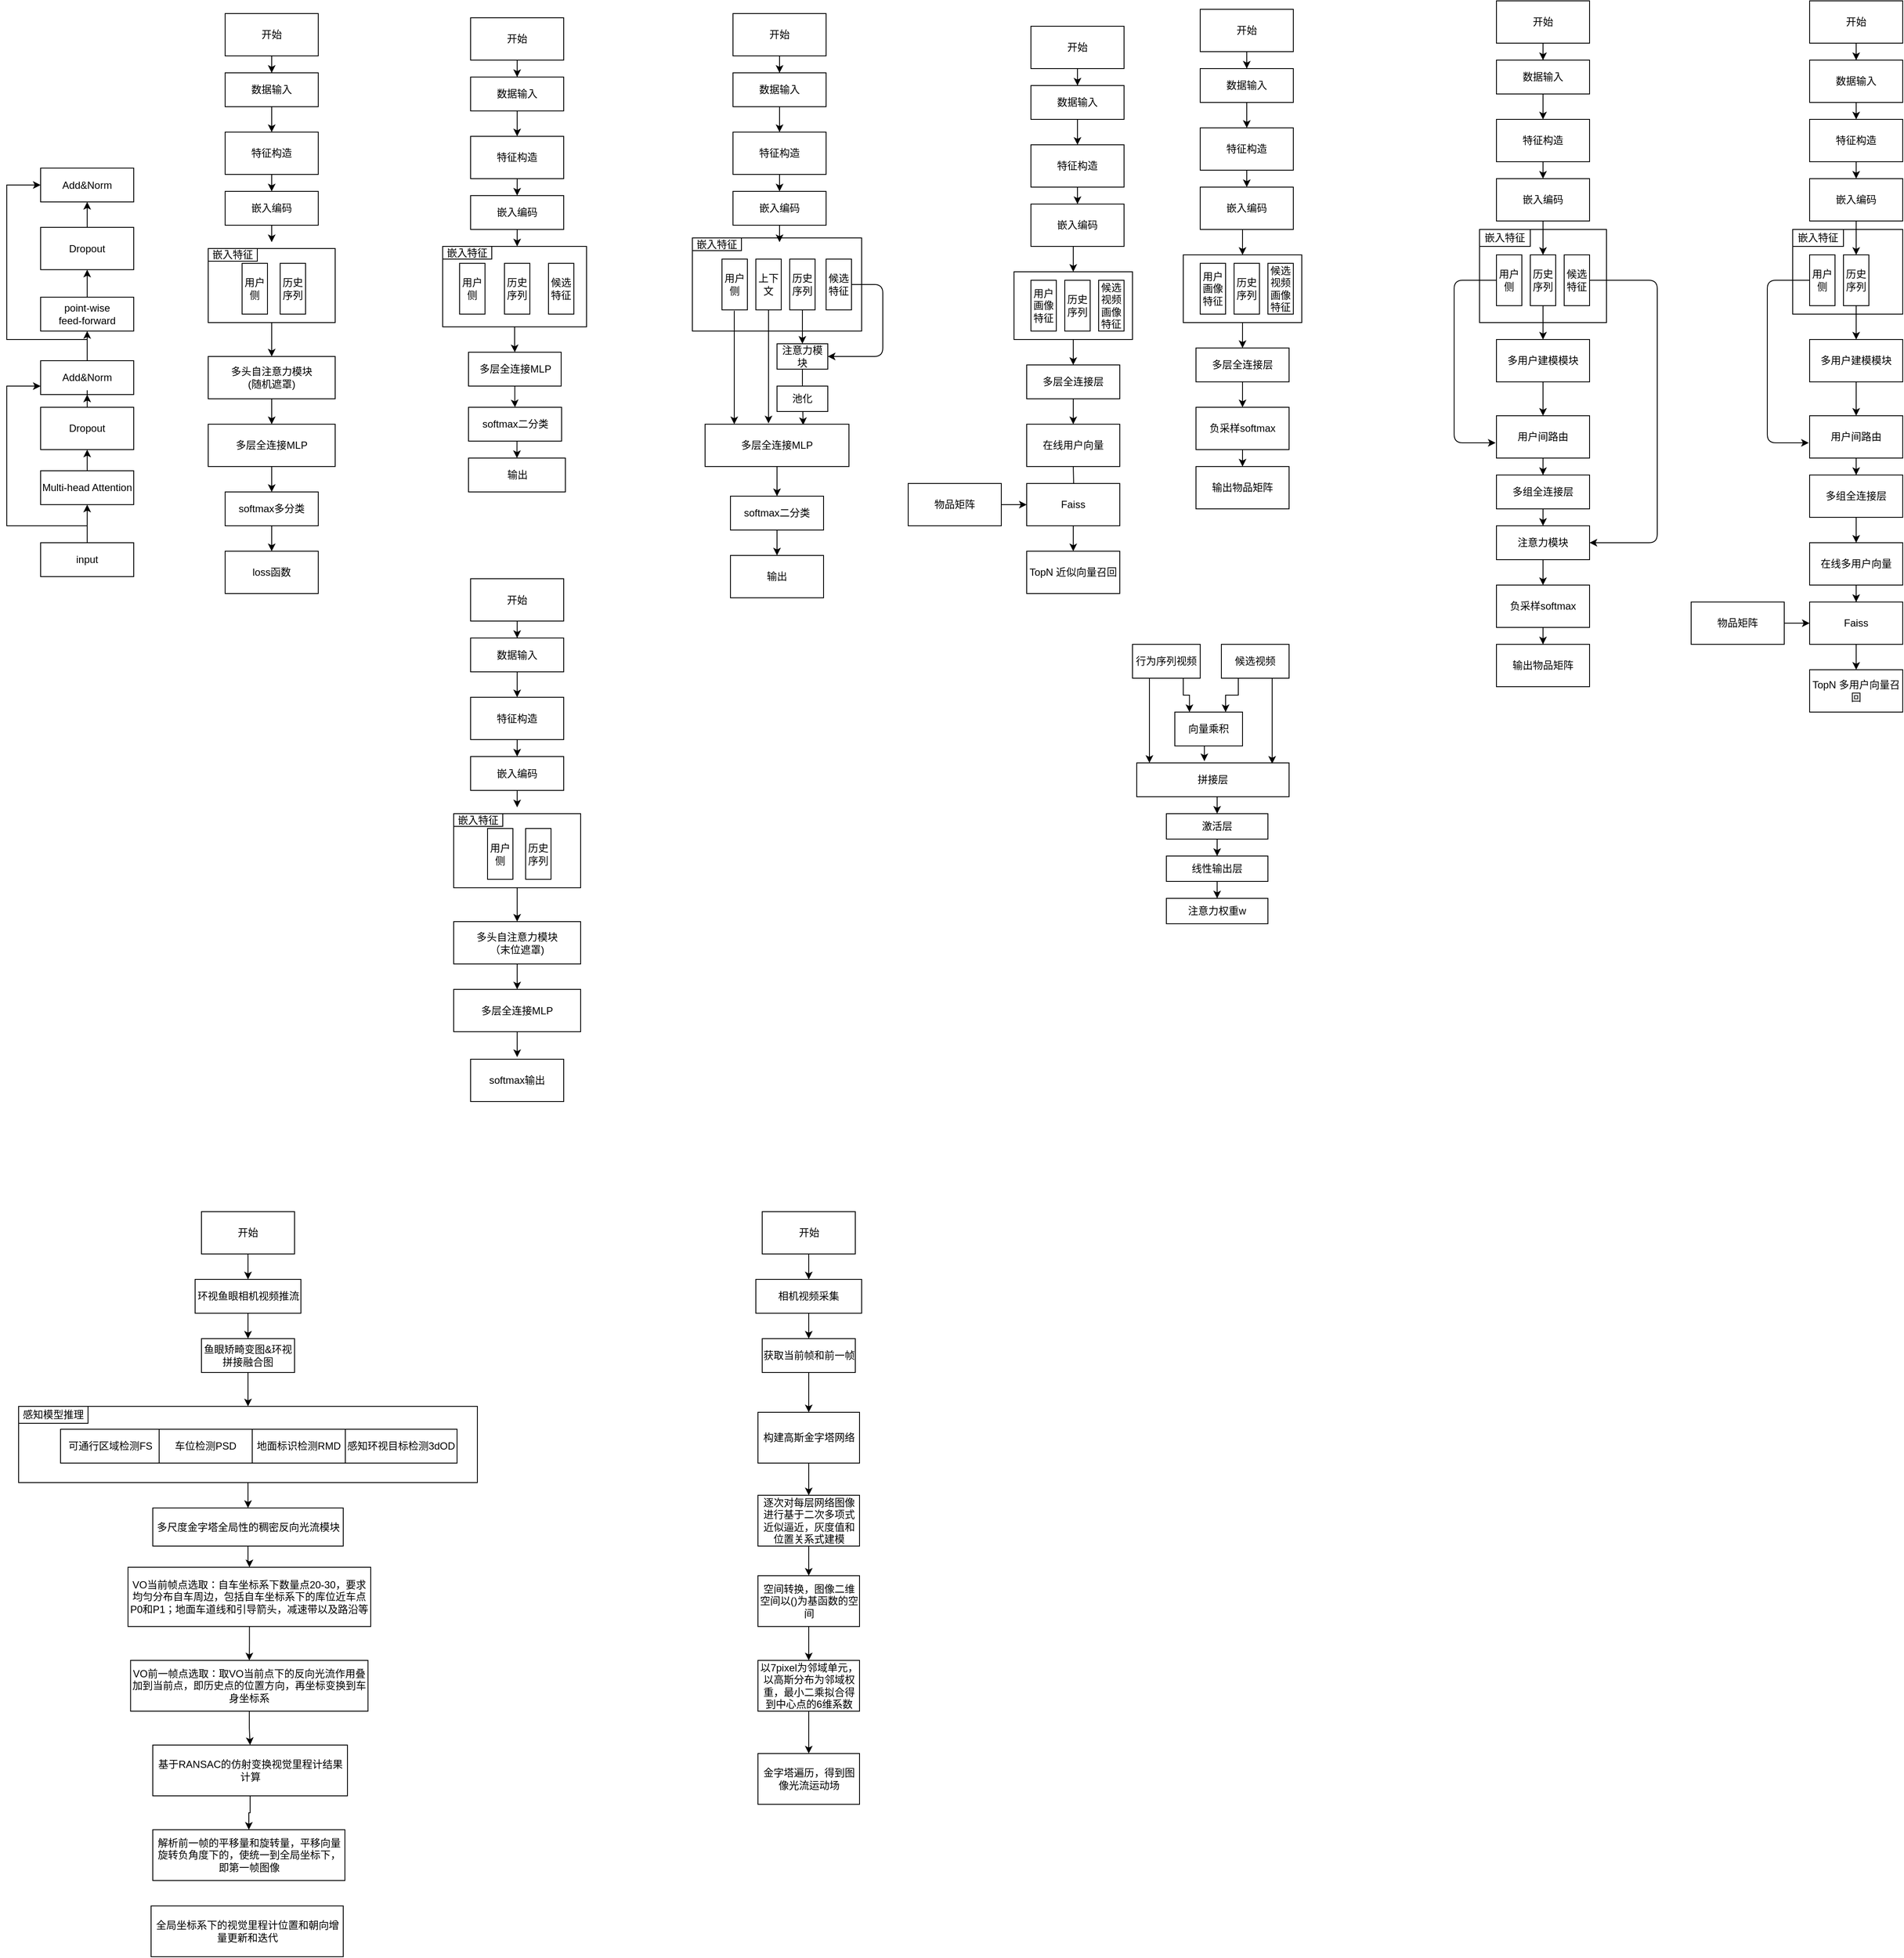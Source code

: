 <mxfile version="19.0.1" type="github">
  <diagram id="kIHqwGlhqWqu5CDYIjrJ" name="Page-1">
    <mxGraphModel dx="2839" dy="655" grid="1" gridSize="10" guides="1" tooltips="1" connect="1" arrows="1" fold="1" page="1" pageScale="1" pageWidth="827" pageHeight="1169" math="0" shadow="0">
      <root>
        <mxCell id="0" />
        <mxCell id="1" parent="0" />
        <mxCell id="W8ZKWBWc_BNwUwVjPCND-52" value="" style="edgeStyle=orthogonalEdgeStyle;rounded=0;orthogonalLoop=1;jettySize=auto;html=1;fontColor=#000000;" edge="1" parent="1" source="W8ZKWBWc_BNwUwVjPCND-24" target="W8ZKWBWc_BNwUwVjPCND-32">
          <mxGeometry relative="1" as="geometry" />
        </mxCell>
        <mxCell id="W8ZKWBWc_BNwUwVjPCND-24" value="" style="rounded=0;whiteSpace=wrap;html=1;" vertex="1" parent="1">
          <mxGeometry x="-1606" y="1680" width="542" height="90" as="geometry" />
        </mxCell>
        <mxCell id="nO3CZiCc7D_mRMo5f33q-48" value="" style="rounded=0;whiteSpace=wrap;html=1;" parent="1" vertex="1">
          <mxGeometry x="120" y="290" width="150" height="110" as="geometry" />
        </mxCell>
        <mxCell id="nO3CZiCc7D_mRMo5f33q-93" style="edgeStyle=orthogonalEdgeStyle;rounded=0;orthogonalLoop=1;jettySize=auto;html=1;entryX=0.5;entryY=0;entryDx=0;entryDy=0;" parent="1" source="nO3CZiCc7D_mRMo5f33q-1" target="nO3CZiCc7D_mRMo5f33q-4" edge="1">
          <mxGeometry relative="1" as="geometry" />
        </mxCell>
        <mxCell id="nO3CZiCc7D_mRMo5f33q-1" value="开始" style="rounded=0;whiteSpace=wrap;html=1;" parent="1" vertex="1">
          <mxGeometry x="140" y="20" width="110" height="50" as="geometry" />
        </mxCell>
        <mxCell id="nO3CZiCc7D_mRMo5f33q-94" style="edgeStyle=orthogonalEdgeStyle;rounded=0;orthogonalLoop=1;jettySize=auto;html=1;entryX=0.5;entryY=0;entryDx=0;entryDy=0;" parent="1" source="nO3CZiCc7D_mRMo5f33q-4" target="nO3CZiCc7D_mRMo5f33q-5" edge="1">
          <mxGeometry relative="1" as="geometry" />
        </mxCell>
        <mxCell id="nO3CZiCc7D_mRMo5f33q-4" value="数据输入" style="rounded=0;whiteSpace=wrap;html=1;" parent="1" vertex="1">
          <mxGeometry x="140" y="90" width="110" height="40" as="geometry" />
        </mxCell>
        <mxCell id="nO3CZiCc7D_mRMo5f33q-92" style="edgeStyle=orthogonalEdgeStyle;rounded=0;orthogonalLoop=1;jettySize=auto;html=1;exitX=0.5;exitY=1;exitDx=0;exitDy=0;entryX=0.5;entryY=0;entryDx=0;entryDy=0;" parent="1" source="nO3CZiCc7D_mRMo5f33q-5" target="nO3CZiCc7D_mRMo5f33q-6" edge="1">
          <mxGeometry relative="1" as="geometry" />
        </mxCell>
        <mxCell id="nO3CZiCc7D_mRMo5f33q-5" value="特征构造" style="rounded=0;whiteSpace=wrap;html=1;" parent="1" vertex="1">
          <mxGeometry x="140" y="160" width="110" height="50" as="geometry" />
        </mxCell>
        <mxCell id="nO3CZiCc7D_mRMo5f33q-58" style="edgeStyle=orthogonalEdgeStyle;rounded=0;orthogonalLoop=1;jettySize=auto;html=1;exitX=0.5;exitY=1;exitDx=0;exitDy=0;entryX=0.5;entryY=0;entryDx=0;entryDy=0;" parent="1" source="nO3CZiCc7D_mRMo5f33q-6" target="nO3CZiCc7D_mRMo5f33q-46" edge="1">
          <mxGeometry relative="1" as="geometry" />
        </mxCell>
        <mxCell id="nO3CZiCc7D_mRMo5f33q-6" value="嵌入编码" style="rounded=0;whiteSpace=wrap;html=1;" parent="1" vertex="1">
          <mxGeometry x="140" y="230" width="110" height="50" as="geometry" />
        </mxCell>
        <mxCell id="nO3CZiCc7D_mRMo5f33q-12" value="" style="edgeStyle=orthogonalEdgeStyle;rounded=0;orthogonalLoop=1;jettySize=auto;html=1;" parent="1" source="nO3CZiCc7D_mRMo5f33q-7" target="nO3CZiCc7D_mRMo5f33q-11" edge="1">
          <mxGeometry relative="1" as="geometry" />
        </mxCell>
        <mxCell id="nO3CZiCc7D_mRMo5f33q-7" value="多用户建模模块" style="rounded=0;whiteSpace=wrap;html=1;" parent="1" vertex="1">
          <mxGeometry x="140" y="420" width="110" height="50" as="geometry" />
        </mxCell>
        <mxCell id="nO3CZiCc7D_mRMo5f33q-14" value="" style="edgeStyle=orthogonalEdgeStyle;rounded=0;orthogonalLoop=1;jettySize=auto;html=1;" parent="1" source="nO3CZiCc7D_mRMo5f33q-11" target="nO3CZiCc7D_mRMo5f33q-13" edge="1">
          <mxGeometry relative="1" as="geometry" />
        </mxCell>
        <mxCell id="nO3CZiCc7D_mRMo5f33q-11" value="用户间路由" style="rounded=0;whiteSpace=wrap;html=1;" parent="1" vertex="1">
          <mxGeometry x="140" y="510" width="110" height="50" as="geometry" />
        </mxCell>
        <mxCell id="nO3CZiCc7D_mRMo5f33q-96" style="edgeStyle=orthogonalEdgeStyle;rounded=0;orthogonalLoop=1;jettySize=auto;html=1;exitX=0.5;exitY=1;exitDx=0;exitDy=0;entryX=0.5;entryY=0;entryDx=0;entryDy=0;" parent="1" source="nO3CZiCc7D_mRMo5f33q-13" target="nO3CZiCc7D_mRMo5f33q-34" edge="1">
          <mxGeometry relative="1" as="geometry" />
        </mxCell>
        <mxCell id="nO3CZiCc7D_mRMo5f33q-13" value="多组全连接层" style="rounded=0;whiteSpace=wrap;html=1;" parent="1" vertex="1">
          <mxGeometry x="140" y="580" width="110" height="40" as="geometry" />
        </mxCell>
        <mxCell id="nO3CZiCc7D_mRMo5f33q-61" value="" style="edgeStyle=orthogonalEdgeStyle;rounded=0;orthogonalLoop=1;jettySize=auto;html=1;" parent="1" source="nO3CZiCc7D_mRMo5f33q-15" target="nO3CZiCc7D_mRMo5f33q-60" edge="1">
          <mxGeometry relative="1" as="geometry" />
        </mxCell>
        <mxCell id="nO3CZiCc7D_mRMo5f33q-15" value="负采样softmax" style="rounded=0;whiteSpace=wrap;html=1;" parent="1" vertex="1">
          <mxGeometry x="140" y="710" width="110" height="50" as="geometry" />
        </mxCell>
        <mxCell id="nO3CZiCc7D_mRMo5f33q-98" style="edgeStyle=orthogonalEdgeStyle;rounded=0;orthogonalLoop=1;jettySize=auto;html=1;exitX=0.5;exitY=1;exitDx=0;exitDy=0;entryX=0.5;entryY=0;entryDx=0;entryDy=0;" parent="1" source="nO3CZiCc7D_mRMo5f33q-34" target="nO3CZiCc7D_mRMo5f33q-15" edge="1">
          <mxGeometry relative="1" as="geometry" />
        </mxCell>
        <mxCell id="nO3CZiCc7D_mRMo5f33q-34" value="注意力模块" style="rounded=0;whiteSpace=wrap;html=1;" parent="1" vertex="1">
          <mxGeometry x="140" y="640" width="110" height="40" as="geometry" />
        </mxCell>
        <mxCell id="nO3CZiCc7D_mRMo5f33q-45" value="用户侧" style="rounded=0;whiteSpace=wrap;html=1;" parent="1" vertex="1">
          <mxGeometry x="140" y="320" width="30" height="60" as="geometry" />
        </mxCell>
        <mxCell id="nO3CZiCc7D_mRMo5f33q-59" value="" style="edgeStyle=orthogonalEdgeStyle;rounded=0;orthogonalLoop=1;jettySize=auto;html=1;" parent="1" source="nO3CZiCc7D_mRMo5f33q-46" target="nO3CZiCc7D_mRMo5f33q-7" edge="1">
          <mxGeometry relative="1" as="geometry" />
        </mxCell>
        <mxCell id="nO3CZiCc7D_mRMo5f33q-46" value="历史序列" style="rounded=0;whiteSpace=wrap;html=1;" parent="1" vertex="1">
          <mxGeometry x="180" y="320" width="30" height="60" as="geometry" />
        </mxCell>
        <mxCell id="nO3CZiCc7D_mRMo5f33q-47" value="候选特征" style="rounded=0;whiteSpace=wrap;html=1;" parent="1" vertex="1">
          <mxGeometry x="220" y="320" width="30" height="60" as="geometry" />
        </mxCell>
        <mxCell id="nO3CZiCc7D_mRMo5f33q-52" value="嵌入特征" style="rounded=0;whiteSpace=wrap;html=1;" parent="1" vertex="1">
          <mxGeometry x="120" y="290" width="60" height="20" as="geometry" />
        </mxCell>
        <mxCell id="nO3CZiCc7D_mRMo5f33q-56" value="" style="edgeStyle=elbowEdgeStyle;elbow=vertical;endArrow=classic;html=1;exitX=0;exitY=0.5;exitDx=0;exitDy=0;entryX=-0.009;entryY=0.64;entryDx=0;entryDy=0;entryPerimeter=0;" parent="1" source="nO3CZiCc7D_mRMo5f33q-45" target="nO3CZiCc7D_mRMo5f33q-11" edge="1">
          <mxGeometry width="50" height="50" relative="1" as="geometry">
            <mxPoint x="50" y="360" as="sourcePoint" />
            <mxPoint x="120" y="630" as="targetPoint" />
            <Array as="points">
              <mxPoint x="90" y="450" />
              <mxPoint x="90" y="530" />
              <mxPoint x="90" y="480" />
              <mxPoint x="50" y="440" />
            </Array>
          </mxGeometry>
        </mxCell>
        <mxCell id="nO3CZiCc7D_mRMo5f33q-57" value="" style="edgeStyle=elbowEdgeStyle;elbow=vertical;endArrow=classic;html=1;entryX=1;entryY=0.5;entryDx=0;entryDy=0;exitX=1;exitY=0.5;exitDx=0;exitDy=0;" parent="1" source="nO3CZiCc7D_mRMo5f33q-47" target="nO3CZiCc7D_mRMo5f33q-34" edge="1">
          <mxGeometry width="50" height="50" relative="1" as="geometry">
            <mxPoint x="310" y="350" as="sourcePoint" />
            <mxPoint x="360" y="560" as="targetPoint" />
            <Array as="points">
              <mxPoint x="330" y="530" />
              <mxPoint x="100" y="540" />
              <mxPoint x="100" y="490" />
              <mxPoint x="60" y="450" />
            </Array>
          </mxGeometry>
        </mxCell>
        <mxCell id="nO3CZiCc7D_mRMo5f33q-60" value="输出物品矩阵" style="rounded=0;whiteSpace=wrap;html=1;" parent="1" vertex="1">
          <mxGeometry x="140" y="780" width="110" height="50" as="geometry" />
        </mxCell>
        <mxCell id="nO3CZiCc7D_mRMo5f33q-62" value="" style="rounded=0;whiteSpace=wrap;html=1;" parent="1" vertex="1">
          <mxGeometry x="490" y="290" width="130" height="100" as="geometry" />
        </mxCell>
        <mxCell id="nO3CZiCc7D_mRMo5f33q-99" style="edgeStyle=orthogonalEdgeStyle;rounded=0;orthogonalLoop=1;jettySize=auto;html=1;entryX=0.5;entryY=0;entryDx=0;entryDy=0;" parent="1" source="nO3CZiCc7D_mRMo5f33q-64" target="nO3CZiCc7D_mRMo5f33q-66" edge="1">
          <mxGeometry relative="1" as="geometry" />
        </mxCell>
        <mxCell id="nO3CZiCc7D_mRMo5f33q-64" value="开始" style="rounded=0;whiteSpace=wrap;html=1;" parent="1" vertex="1">
          <mxGeometry x="510" y="20" width="110" height="50" as="geometry" />
        </mxCell>
        <mxCell id="nO3CZiCc7D_mRMo5f33q-100" style="edgeStyle=orthogonalEdgeStyle;rounded=0;orthogonalLoop=1;jettySize=auto;html=1;exitX=0.5;exitY=1;exitDx=0;exitDy=0;entryX=0.5;entryY=0;entryDx=0;entryDy=0;" parent="1" source="nO3CZiCc7D_mRMo5f33q-66" target="nO3CZiCc7D_mRMo5f33q-67" edge="1">
          <mxGeometry relative="1" as="geometry" />
        </mxCell>
        <mxCell id="nO3CZiCc7D_mRMo5f33q-66" value="数据输入" style="rounded=0;whiteSpace=wrap;html=1;" parent="1" vertex="1">
          <mxGeometry x="510" y="90" width="110" height="50" as="geometry" />
        </mxCell>
        <mxCell id="nO3CZiCc7D_mRMo5f33q-95" style="edgeStyle=orthogonalEdgeStyle;rounded=0;orthogonalLoop=1;jettySize=auto;html=1;exitX=0.5;exitY=1;exitDx=0;exitDy=0;entryX=0.5;entryY=0;entryDx=0;entryDy=0;" parent="1" source="nO3CZiCc7D_mRMo5f33q-67" target="nO3CZiCc7D_mRMo5f33q-69" edge="1">
          <mxGeometry relative="1" as="geometry" />
        </mxCell>
        <mxCell id="nO3CZiCc7D_mRMo5f33q-67" value="特征构造" style="rounded=0;whiteSpace=wrap;html=1;" parent="1" vertex="1">
          <mxGeometry x="510" y="160" width="110" height="50" as="geometry" />
        </mxCell>
        <mxCell id="nO3CZiCc7D_mRMo5f33q-68" style="edgeStyle=orthogonalEdgeStyle;rounded=0;orthogonalLoop=1;jettySize=auto;html=1;exitX=0.5;exitY=1;exitDx=0;exitDy=0;entryX=0.5;entryY=0;entryDx=0;entryDy=0;" parent="1" source="nO3CZiCc7D_mRMo5f33q-69" target="nO3CZiCc7D_mRMo5f33q-81" edge="1">
          <mxGeometry relative="1" as="geometry" />
        </mxCell>
        <mxCell id="nO3CZiCc7D_mRMo5f33q-69" value="嵌入编码" style="rounded=0;whiteSpace=wrap;html=1;" parent="1" vertex="1">
          <mxGeometry x="510" y="230" width="110" height="50" as="geometry" />
        </mxCell>
        <mxCell id="nO3CZiCc7D_mRMo5f33q-70" value="" style="edgeStyle=orthogonalEdgeStyle;rounded=0;orthogonalLoop=1;jettySize=auto;html=1;" parent="1" source="nO3CZiCc7D_mRMo5f33q-71" target="nO3CZiCc7D_mRMo5f33q-73" edge="1">
          <mxGeometry relative="1" as="geometry" />
        </mxCell>
        <mxCell id="nO3CZiCc7D_mRMo5f33q-71" value="多用户建模模块" style="rounded=0;whiteSpace=wrap;html=1;" parent="1" vertex="1">
          <mxGeometry x="510" y="420" width="110" height="50" as="geometry" />
        </mxCell>
        <mxCell id="nO3CZiCc7D_mRMo5f33q-72" value="" style="edgeStyle=orthogonalEdgeStyle;rounded=0;orthogonalLoop=1;jettySize=auto;html=1;" parent="1" source="nO3CZiCc7D_mRMo5f33q-73" target="nO3CZiCc7D_mRMo5f33q-75" edge="1">
          <mxGeometry relative="1" as="geometry" />
        </mxCell>
        <mxCell id="nO3CZiCc7D_mRMo5f33q-73" value="用户间路由" style="rounded=0;whiteSpace=wrap;html=1;" parent="1" vertex="1">
          <mxGeometry x="510" y="510" width="110" height="50" as="geometry" />
        </mxCell>
        <mxCell id="nO3CZiCc7D_mRMo5f33q-74" value="" style="edgeStyle=orthogonalEdgeStyle;rounded=0;orthogonalLoop=1;jettySize=auto;html=1;" parent="1" source="nO3CZiCc7D_mRMo5f33q-75" target="nO3CZiCc7D_mRMo5f33q-77" edge="1">
          <mxGeometry relative="1" as="geometry" />
        </mxCell>
        <mxCell id="nO3CZiCc7D_mRMo5f33q-75" value="多组全连接层" style="rounded=0;whiteSpace=wrap;html=1;" parent="1" vertex="1">
          <mxGeometry x="510" y="580" width="110" height="50" as="geometry" />
        </mxCell>
        <mxCell id="nO3CZiCc7D_mRMo5f33q-76" value="" style="edgeStyle=orthogonalEdgeStyle;rounded=0;orthogonalLoop=1;jettySize=auto;html=1;" parent="1" source="nO3CZiCc7D_mRMo5f33q-77" target="nO3CZiCc7D_mRMo5f33q-86" edge="1">
          <mxGeometry relative="1" as="geometry" />
        </mxCell>
        <mxCell id="nO3CZiCc7D_mRMo5f33q-77" value="在线多用户向量" style="rounded=0;whiteSpace=wrap;html=1;" parent="1" vertex="1">
          <mxGeometry x="510" y="660" width="110" height="50" as="geometry" />
        </mxCell>
        <mxCell id="nO3CZiCc7D_mRMo5f33q-79" value="用户侧" style="rounded=0;whiteSpace=wrap;html=1;" parent="1" vertex="1">
          <mxGeometry x="510" y="320" width="30" height="60" as="geometry" />
        </mxCell>
        <mxCell id="nO3CZiCc7D_mRMo5f33q-80" value="" style="edgeStyle=orthogonalEdgeStyle;rounded=0;orthogonalLoop=1;jettySize=auto;html=1;" parent="1" source="nO3CZiCc7D_mRMo5f33q-81" target="nO3CZiCc7D_mRMo5f33q-71" edge="1">
          <mxGeometry relative="1" as="geometry" />
        </mxCell>
        <mxCell id="nO3CZiCc7D_mRMo5f33q-81" value="历史序列" style="rounded=0;whiteSpace=wrap;html=1;" parent="1" vertex="1">
          <mxGeometry x="550" y="320" width="30" height="60" as="geometry" />
        </mxCell>
        <mxCell id="nO3CZiCc7D_mRMo5f33q-83" value="嵌入特征" style="rounded=0;whiteSpace=wrap;html=1;" parent="1" vertex="1">
          <mxGeometry x="490" y="290" width="60" height="20" as="geometry" />
        </mxCell>
        <mxCell id="nO3CZiCc7D_mRMo5f33q-84" value="" style="edgeStyle=elbowEdgeStyle;elbow=vertical;endArrow=classic;html=1;exitX=0;exitY=0.5;exitDx=0;exitDy=0;entryX=-0.009;entryY=0.64;entryDx=0;entryDy=0;entryPerimeter=0;" parent="1" source="nO3CZiCc7D_mRMo5f33q-79" target="nO3CZiCc7D_mRMo5f33q-73" edge="1">
          <mxGeometry width="50" height="50" relative="1" as="geometry">
            <mxPoint x="420" y="360" as="sourcePoint" />
            <mxPoint x="490" y="630" as="targetPoint" />
            <Array as="points">
              <mxPoint x="460" y="450" />
              <mxPoint x="460" y="530" />
              <mxPoint x="460" y="480" />
              <mxPoint x="420" y="440" />
            </Array>
          </mxGeometry>
        </mxCell>
        <mxCell id="nO3CZiCc7D_mRMo5f33q-90" value="" style="edgeStyle=orthogonalEdgeStyle;rounded=0;orthogonalLoop=1;jettySize=auto;html=1;" parent="1" source="nO3CZiCc7D_mRMo5f33q-86" target="nO3CZiCc7D_mRMo5f33q-89" edge="1">
          <mxGeometry relative="1" as="geometry" />
        </mxCell>
        <mxCell id="nO3CZiCc7D_mRMo5f33q-86" value="Faiss" style="rounded=0;whiteSpace=wrap;html=1;" parent="1" vertex="1">
          <mxGeometry x="510" y="730" width="110" height="50" as="geometry" />
        </mxCell>
        <mxCell id="nO3CZiCc7D_mRMo5f33q-88" value="" style="edgeStyle=orthogonalEdgeStyle;rounded=0;orthogonalLoop=1;jettySize=auto;html=1;" parent="1" source="nO3CZiCc7D_mRMo5f33q-87" target="nO3CZiCc7D_mRMo5f33q-86" edge="1">
          <mxGeometry relative="1" as="geometry" />
        </mxCell>
        <mxCell id="nO3CZiCc7D_mRMo5f33q-87" value="物品矩阵" style="rounded=0;whiteSpace=wrap;html=1;" parent="1" vertex="1">
          <mxGeometry x="370" y="730" width="110" height="50" as="geometry" />
        </mxCell>
        <mxCell id="nO3CZiCc7D_mRMo5f33q-89" value="TopN 多用户向量召回" style="rounded=0;whiteSpace=wrap;html=1;" parent="1" vertex="1">
          <mxGeometry x="510" y="810" width="110" height="50" as="geometry" />
        </mxCell>
        <mxCell id="nO3CZiCc7D_mRMo5f33q-133" style="edgeStyle=orthogonalEdgeStyle;rounded=0;orthogonalLoop=1;jettySize=auto;html=1;exitX=0.5;exitY=1;exitDx=0;exitDy=0;entryX=0.5;entryY=0;entryDx=0;entryDy=0;" parent="1" target="nO3CZiCc7D_mRMo5f33q-115" edge="1">
          <mxGeometry relative="1" as="geometry">
            <mxPoint x="-165" y="400" as="sourcePoint" />
          </mxGeometry>
        </mxCell>
        <mxCell id="nO3CZiCc7D_mRMo5f33q-101" value="" style="rounded=0;whiteSpace=wrap;html=1;" parent="1" vertex="1">
          <mxGeometry x="-230" y="320" width="140" height="80" as="geometry" />
        </mxCell>
        <mxCell id="nO3CZiCc7D_mRMo5f33q-102" style="edgeStyle=orthogonalEdgeStyle;rounded=0;orthogonalLoop=1;jettySize=auto;html=1;entryX=0.5;entryY=0;entryDx=0;entryDy=0;" parent="1" source="nO3CZiCc7D_mRMo5f33q-103" target="nO3CZiCc7D_mRMo5f33q-105" edge="1">
          <mxGeometry relative="1" as="geometry" />
        </mxCell>
        <mxCell id="nO3CZiCc7D_mRMo5f33q-103" value="开始" style="rounded=0;whiteSpace=wrap;html=1;" parent="1" vertex="1">
          <mxGeometry x="-210" y="30" width="110" height="50" as="geometry" />
        </mxCell>
        <mxCell id="nO3CZiCc7D_mRMo5f33q-104" style="edgeStyle=orthogonalEdgeStyle;rounded=0;orthogonalLoop=1;jettySize=auto;html=1;entryX=0.5;entryY=0;entryDx=0;entryDy=0;" parent="1" source="nO3CZiCc7D_mRMo5f33q-105" target="nO3CZiCc7D_mRMo5f33q-107" edge="1">
          <mxGeometry relative="1" as="geometry" />
        </mxCell>
        <mxCell id="nO3CZiCc7D_mRMo5f33q-105" value="数据输入" style="rounded=0;whiteSpace=wrap;html=1;" parent="1" vertex="1">
          <mxGeometry x="-210" y="100" width="110" height="40" as="geometry" />
        </mxCell>
        <mxCell id="nO3CZiCc7D_mRMo5f33q-106" style="edgeStyle=orthogonalEdgeStyle;rounded=0;orthogonalLoop=1;jettySize=auto;html=1;exitX=0.5;exitY=1;exitDx=0;exitDy=0;entryX=0.5;entryY=0;entryDx=0;entryDy=0;" parent="1" source="nO3CZiCc7D_mRMo5f33q-107" target="nO3CZiCc7D_mRMo5f33q-109" edge="1">
          <mxGeometry relative="1" as="geometry" />
        </mxCell>
        <mxCell id="nO3CZiCc7D_mRMo5f33q-107" value="特征构造" style="rounded=0;whiteSpace=wrap;html=1;" parent="1" vertex="1">
          <mxGeometry x="-210" y="170" width="110" height="50" as="geometry" />
        </mxCell>
        <mxCell id="nO3CZiCc7D_mRMo5f33q-131" style="edgeStyle=orthogonalEdgeStyle;rounded=0;orthogonalLoop=1;jettySize=auto;html=1;exitX=0.5;exitY=1;exitDx=0;exitDy=0;entryX=0.5;entryY=0;entryDx=0;entryDy=0;" parent="1" source="nO3CZiCc7D_mRMo5f33q-109" target="nO3CZiCc7D_mRMo5f33q-101" edge="1">
          <mxGeometry relative="1" as="geometry" />
        </mxCell>
        <mxCell id="nO3CZiCc7D_mRMo5f33q-109" value="嵌入编码" style="rounded=0;whiteSpace=wrap;html=1;" parent="1" vertex="1">
          <mxGeometry x="-210" y="240" width="110" height="50" as="geometry" />
        </mxCell>
        <mxCell id="nO3CZiCc7D_mRMo5f33q-134" style="edgeStyle=orthogonalEdgeStyle;rounded=0;orthogonalLoop=1;jettySize=auto;html=1;exitX=0.5;exitY=1;exitDx=0;exitDy=0;entryX=0.5;entryY=0;entryDx=0;entryDy=0;" parent="1" source="nO3CZiCc7D_mRMo5f33q-115" target="nO3CZiCc7D_mRMo5f33q-117" edge="1">
          <mxGeometry relative="1" as="geometry" />
        </mxCell>
        <mxCell id="nO3CZiCc7D_mRMo5f33q-115" value="多层全连接层" style="rounded=0;whiteSpace=wrap;html=1;" parent="1" vertex="1">
          <mxGeometry x="-215" y="430" width="110" height="40" as="geometry" />
        </mxCell>
        <mxCell id="nO3CZiCc7D_mRMo5f33q-116" value="" style="edgeStyle=orthogonalEdgeStyle;rounded=0;orthogonalLoop=1;jettySize=auto;html=1;" parent="1" source="nO3CZiCc7D_mRMo5f33q-117" target="nO3CZiCc7D_mRMo5f33q-127" edge="1">
          <mxGeometry relative="1" as="geometry" />
        </mxCell>
        <mxCell id="nO3CZiCc7D_mRMo5f33q-117" value="负采样softmax" style="rounded=0;whiteSpace=wrap;html=1;" parent="1" vertex="1">
          <mxGeometry x="-215" y="500" width="110" height="50" as="geometry" />
        </mxCell>
        <mxCell id="nO3CZiCc7D_mRMo5f33q-120" value="用户画像特征" style="rounded=0;whiteSpace=wrap;html=1;" parent="1" vertex="1">
          <mxGeometry x="-210" y="330" width="30" height="60" as="geometry" />
        </mxCell>
        <mxCell id="nO3CZiCc7D_mRMo5f33q-122" value="历史序列" style="rounded=0;whiteSpace=wrap;html=1;" parent="1" vertex="1">
          <mxGeometry x="-170" y="330" width="30" height="60" as="geometry" />
        </mxCell>
        <mxCell id="nO3CZiCc7D_mRMo5f33q-123" value="候选视频画像特征" style="rounded=0;whiteSpace=wrap;html=1;" parent="1" vertex="1">
          <mxGeometry x="-130" y="330" width="30" height="60" as="geometry" />
        </mxCell>
        <mxCell id="nO3CZiCc7D_mRMo5f33q-127" value="输出物品矩阵" style="rounded=0;whiteSpace=wrap;html=1;" parent="1" vertex="1">
          <mxGeometry x="-215" y="570" width="110" height="50" as="geometry" />
        </mxCell>
        <mxCell id="nO3CZiCc7D_mRMo5f33q-135" value="" style="rounded=0;whiteSpace=wrap;html=1;" parent="1" vertex="1">
          <mxGeometry x="-810" y="300" width="200" height="110" as="geometry" />
        </mxCell>
        <mxCell id="nO3CZiCc7D_mRMo5f33q-136" style="edgeStyle=orthogonalEdgeStyle;rounded=0;orthogonalLoop=1;jettySize=auto;html=1;entryX=0.5;entryY=0;entryDx=0;entryDy=0;" parent="1" source="nO3CZiCc7D_mRMo5f33q-137" target="nO3CZiCc7D_mRMo5f33q-139" edge="1">
          <mxGeometry relative="1" as="geometry" />
        </mxCell>
        <mxCell id="nO3CZiCc7D_mRMo5f33q-137" value="开始" style="rounded=0;whiteSpace=wrap;html=1;" parent="1" vertex="1">
          <mxGeometry x="-762" y="35" width="110" height="50" as="geometry" />
        </mxCell>
        <mxCell id="nO3CZiCc7D_mRMo5f33q-138" style="edgeStyle=orthogonalEdgeStyle;rounded=0;orthogonalLoop=1;jettySize=auto;html=1;entryX=0.5;entryY=0;entryDx=0;entryDy=0;" parent="1" source="nO3CZiCc7D_mRMo5f33q-139" target="nO3CZiCc7D_mRMo5f33q-141" edge="1">
          <mxGeometry relative="1" as="geometry" />
        </mxCell>
        <mxCell id="nO3CZiCc7D_mRMo5f33q-139" value="数据输入" style="rounded=0;whiteSpace=wrap;html=1;" parent="1" vertex="1">
          <mxGeometry x="-762" y="105" width="110" height="40" as="geometry" />
        </mxCell>
        <mxCell id="nO3CZiCc7D_mRMo5f33q-140" style="edgeStyle=orthogonalEdgeStyle;rounded=0;orthogonalLoop=1;jettySize=auto;html=1;exitX=0.5;exitY=1;exitDx=0;exitDy=0;entryX=0.5;entryY=0;entryDx=0;entryDy=0;" parent="1" source="nO3CZiCc7D_mRMo5f33q-141" target="nO3CZiCc7D_mRMo5f33q-143" edge="1">
          <mxGeometry relative="1" as="geometry" />
        </mxCell>
        <mxCell id="nO3CZiCc7D_mRMo5f33q-141" value="特征构造" style="rounded=0;whiteSpace=wrap;html=1;" parent="1" vertex="1">
          <mxGeometry x="-762" y="175" width="110" height="50" as="geometry" />
        </mxCell>
        <mxCell id="nO3CZiCc7D_mRMo5f33q-142" style="edgeStyle=orthogonalEdgeStyle;rounded=0;orthogonalLoop=1;jettySize=auto;html=1;exitX=0.5;exitY=1;exitDx=0;exitDy=0;" parent="1" source="nO3CZiCc7D_mRMo5f33q-143" edge="1">
          <mxGeometry relative="1" as="geometry">
            <mxPoint x="-707" y="305" as="targetPoint" />
          </mxGeometry>
        </mxCell>
        <mxCell id="nO3CZiCc7D_mRMo5f33q-143" value="嵌入编码" style="rounded=0;whiteSpace=wrap;html=1;" parent="1" vertex="1">
          <mxGeometry x="-762" y="245" width="110" height="40" as="geometry" />
        </mxCell>
        <mxCell id="nO3CZiCc7D_mRMo5f33q-144" value="" style="edgeStyle=orthogonalEdgeStyle;rounded=0;orthogonalLoop=1;jettySize=auto;html=1;entryX=0.682;entryY=0.02;entryDx=0;entryDy=0;entryPerimeter=0;" parent="1" source="nO3CZiCc7D_mRMo5f33q-145" target="nO3CZiCc7D_mRMo5f33q-147" edge="1">
          <mxGeometry relative="1" as="geometry" />
        </mxCell>
        <mxCell id="nO3CZiCc7D_mRMo5f33q-145" value="注意力模块" style="rounded=0;whiteSpace=wrap;html=1;" parent="1" vertex="1">
          <mxGeometry x="-710" y="425" width="60" height="30" as="geometry" />
        </mxCell>
        <mxCell id="nO3CZiCc7D_mRMo5f33q-171" style="edgeStyle=orthogonalEdgeStyle;rounded=0;orthogonalLoop=1;jettySize=auto;html=1;entryX=0.5;entryY=0;entryDx=0;entryDy=0;" parent="1" source="nO3CZiCc7D_mRMo5f33q-147" target="nO3CZiCc7D_mRMo5f33q-153" edge="1">
          <mxGeometry relative="1" as="geometry" />
        </mxCell>
        <mxCell id="nO3CZiCc7D_mRMo5f33q-147" value="&lt;span&gt;多层全连接MLP&lt;/span&gt;" style="rounded=0;whiteSpace=wrap;html=1;" parent="1" vertex="1">
          <mxGeometry x="-795" y="520" width="170" height="50" as="geometry" />
        </mxCell>
        <mxCell id="nO3CZiCc7D_mRMo5f33q-151" value="输出" style="rounded=0;whiteSpace=wrap;html=1;" parent="1" vertex="1">
          <mxGeometry x="-765" y="675" width="110" height="50" as="geometry" />
        </mxCell>
        <mxCell id="nO3CZiCc7D_mRMo5f33q-152" style="edgeStyle=orthogonalEdgeStyle;rounded=0;orthogonalLoop=1;jettySize=auto;html=1;exitX=0.5;exitY=1;exitDx=0;exitDy=0;entryX=0.5;entryY=0;entryDx=0;entryDy=0;" parent="1" source="nO3CZiCc7D_mRMo5f33q-153" target="nO3CZiCc7D_mRMo5f33q-151" edge="1">
          <mxGeometry relative="1" as="geometry" />
        </mxCell>
        <mxCell id="nO3CZiCc7D_mRMo5f33q-153" value="softmax二分类" style="rounded=0;whiteSpace=wrap;html=1;" parent="1" vertex="1">
          <mxGeometry x="-765" y="605" width="110" height="40" as="geometry" />
        </mxCell>
        <mxCell id="nO3CZiCc7D_mRMo5f33q-154" value="用户侧" style="rounded=0;whiteSpace=wrap;html=1;" parent="1" vertex="1">
          <mxGeometry x="-775" y="325" width="30" height="60" as="geometry" />
        </mxCell>
        <mxCell id="nO3CZiCc7D_mRMo5f33q-155" value="" style="edgeStyle=orthogonalEdgeStyle;rounded=0;orthogonalLoop=1;jettySize=auto;html=1;" parent="1" source="nO3CZiCc7D_mRMo5f33q-156" target="nO3CZiCc7D_mRMo5f33q-145" edge="1">
          <mxGeometry relative="1" as="geometry" />
        </mxCell>
        <mxCell id="nO3CZiCc7D_mRMo5f33q-156" value="历史序列" style="rounded=0;whiteSpace=wrap;html=1;" parent="1" vertex="1">
          <mxGeometry x="-695" y="325" width="30" height="60" as="geometry" />
        </mxCell>
        <mxCell id="nO3CZiCc7D_mRMo5f33q-167" style="edgeStyle=orthogonalEdgeStyle;rounded=0;orthogonalLoop=1;jettySize=auto;html=1;entryX=0.441;entryY=-0.02;entryDx=0;entryDy=0;entryPerimeter=0;" parent="1" source="nO3CZiCc7D_mRMo5f33q-157" target="nO3CZiCc7D_mRMo5f33q-147" edge="1">
          <mxGeometry relative="1" as="geometry" />
        </mxCell>
        <mxCell id="nO3CZiCc7D_mRMo5f33q-157" value="上下文" style="rounded=0;whiteSpace=wrap;html=1;" parent="1" vertex="1">
          <mxGeometry x="-735" y="325" width="30" height="60" as="geometry" />
        </mxCell>
        <mxCell id="nO3CZiCc7D_mRMo5f33q-160" value="" style="edgeStyle=elbowEdgeStyle;elbow=vertical;endArrow=classic;html=1;entryX=1;entryY=0.5;entryDx=0;entryDy=0;exitX=1;exitY=0.5;exitDx=0;exitDy=0;" parent="1" source="nO3CZiCc7D_mRMo5f33q-162" target="nO3CZiCc7D_mRMo5f33q-145" edge="1">
          <mxGeometry width="50" height="50" relative="1" as="geometry">
            <mxPoint x="-605" y="355" as="sourcePoint" />
            <mxPoint x="-555" y="565" as="targetPoint" />
            <Array as="points">
              <mxPoint x="-585" y="535" />
              <mxPoint x="-815" y="545" />
              <mxPoint x="-815" y="495" />
              <mxPoint x="-855" y="455" />
            </Array>
          </mxGeometry>
        </mxCell>
        <mxCell id="nO3CZiCc7D_mRMo5f33q-162" value="候选特征" style="rounded=0;whiteSpace=wrap;html=1;" parent="1" vertex="1">
          <mxGeometry x="-652" y="325" width="30" height="60" as="geometry" />
        </mxCell>
        <mxCell id="nO3CZiCc7D_mRMo5f33q-169" value="池化" style="rounded=0;whiteSpace=wrap;html=1;" parent="1" vertex="1">
          <mxGeometry x="-710" y="475" width="60" height="30" as="geometry" />
        </mxCell>
        <mxCell id="nO3CZiCc7D_mRMo5f33q-172" style="edgeStyle=orthogonalEdgeStyle;rounded=0;orthogonalLoop=1;jettySize=auto;html=1;entryX=0.441;entryY=-0.02;entryDx=0;entryDy=0;entryPerimeter=0;" parent="1" edge="1">
          <mxGeometry relative="1" as="geometry">
            <mxPoint x="-760.5" y="386" as="sourcePoint" />
            <mxPoint x="-760.5" y="520" as="targetPoint" />
          </mxGeometry>
        </mxCell>
        <mxCell id="nO3CZiCc7D_mRMo5f33q-175" value="嵌入特征" style="rounded=0;whiteSpace=wrap;html=1;" parent="1" vertex="1">
          <mxGeometry x="-810" y="300" width="58" height="15" as="geometry" />
        </mxCell>
        <mxCell id="nO3CZiCc7D_mRMo5f33q-276" value="" style="edgeStyle=orthogonalEdgeStyle;rounded=0;orthogonalLoop=1;jettySize=auto;html=1;entryX=0.216;entryY=0;entryDx=0;entryDy=0;entryPerimeter=0;exitX=0.75;exitY=1;exitDx=0;exitDy=0;" parent="1" source="nO3CZiCc7D_mRMo5f33q-274" target="nO3CZiCc7D_mRMo5f33q-275" edge="1">
          <mxGeometry relative="1" as="geometry" />
        </mxCell>
        <mxCell id="nO3CZiCc7D_mRMo5f33q-281" style="edgeStyle=orthogonalEdgeStyle;rounded=0;orthogonalLoop=1;jettySize=auto;html=1;exitX=0.25;exitY=1;exitDx=0;exitDy=0;" parent="1" source="nO3CZiCc7D_mRMo5f33q-274" edge="1">
          <mxGeometry relative="1" as="geometry">
            <mxPoint x="-270" y="920" as="targetPoint" />
          </mxGeometry>
        </mxCell>
        <mxCell id="nO3CZiCc7D_mRMo5f33q-274" value="行为序列视频" style="rounded=0;whiteSpace=wrap;html=1;" parent="1" vertex="1">
          <mxGeometry x="-290" y="780" width="80" height="40" as="geometry" />
        </mxCell>
        <mxCell id="nO3CZiCc7D_mRMo5f33q-287" style="edgeStyle=orthogonalEdgeStyle;rounded=0;orthogonalLoop=1;jettySize=auto;html=1;exitX=0.5;exitY=1;exitDx=0;exitDy=0;entryX=0.444;entryY=-0.05;entryDx=0;entryDy=0;entryPerimeter=0;" parent="1" source="nO3CZiCc7D_mRMo5f33q-275" target="nO3CZiCc7D_mRMo5f33q-277" edge="1">
          <mxGeometry relative="1" as="geometry" />
        </mxCell>
        <mxCell id="nO3CZiCc7D_mRMo5f33q-275" value="向量乘积" style="rounded=0;whiteSpace=wrap;html=1;" parent="1" vertex="1">
          <mxGeometry x="-240" y="860" width="80" height="40" as="geometry" />
        </mxCell>
        <mxCell id="nO3CZiCc7D_mRMo5f33q-288" style="edgeStyle=orthogonalEdgeStyle;rounded=0;orthogonalLoop=1;jettySize=auto;html=1;exitX=0.5;exitY=1;exitDx=0;exitDy=0;entryX=0.5;entryY=0;entryDx=0;entryDy=0;" parent="1" source="nO3CZiCc7D_mRMo5f33q-277" target="nO3CZiCc7D_mRMo5f33q-283" edge="1">
          <mxGeometry relative="1" as="geometry" />
        </mxCell>
        <mxCell id="nO3CZiCc7D_mRMo5f33q-277" value="拼接层" style="rounded=0;whiteSpace=wrap;html=1;" parent="1" vertex="1">
          <mxGeometry x="-285" y="920" width="180" height="40" as="geometry" />
        </mxCell>
        <mxCell id="nO3CZiCc7D_mRMo5f33q-280" style="edgeStyle=orthogonalEdgeStyle;rounded=0;orthogonalLoop=1;jettySize=auto;html=1;exitX=0.25;exitY=1;exitDx=0;exitDy=0;entryX=0.75;entryY=0;entryDx=0;entryDy=0;" parent="1" source="nO3CZiCc7D_mRMo5f33q-279" target="nO3CZiCc7D_mRMo5f33q-275" edge="1">
          <mxGeometry relative="1" as="geometry" />
        </mxCell>
        <mxCell id="nO3CZiCc7D_mRMo5f33q-290" style="edgeStyle=orthogonalEdgeStyle;rounded=0;orthogonalLoop=1;jettySize=auto;html=1;exitX=0.75;exitY=1;exitDx=0;exitDy=0;entryX=0.889;entryY=0.025;entryDx=0;entryDy=0;entryPerimeter=0;" parent="1" source="nO3CZiCc7D_mRMo5f33q-279" target="nO3CZiCc7D_mRMo5f33q-277" edge="1">
          <mxGeometry relative="1" as="geometry" />
        </mxCell>
        <mxCell id="nO3CZiCc7D_mRMo5f33q-279" value="候选视频" style="rounded=0;whiteSpace=wrap;html=1;" parent="1" vertex="1">
          <mxGeometry x="-185" y="780" width="80" height="40" as="geometry" />
        </mxCell>
        <mxCell id="nO3CZiCc7D_mRMo5f33q-289" style="edgeStyle=orthogonalEdgeStyle;rounded=0;orthogonalLoop=1;jettySize=auto;html=1;exitX=0.5;exitY=1;exitDx=0;exitDy=0;entryX=0.5;entryY=0;entryDx=0;entryDy=0;" parent="1" source="nO3CZiCc7D_mRMo5f33q-283" target="nO3CZiCc7D_mRMo5f33q-285" edge="1">
          <mxGeometry relative="1" as="geometry" />
        </mxCell>
        <mxCell id="nO3CZiCc7D_mRMo5f33q-283" value="激活层" style="rounded=0;whiteSpace=wrap;html=1;" parent="1" vertex="1">
          <mxGeometry x="-250" y="980" width="120" height="30" as="geometry" />
        </mxCell>
        <mxCell id="nO3CZiCc7D_mRMo5f33q-292" value="" style="edgeStyle=orthogonalEdgeStyle;rounded=0;orthogonalLoop=1;jettySize=auto;html=1;" parent="1" source="nO3CZiCc7D_mRMo5f33q-285" target="nO3CZiCc7D_mRMo5f33q-291" edge="1">
          <mxGeometry relative="1" as="geometry" />
        </mxCell>
        <mxCell id="nO3CZiCc7D_mRMo5f33q-285" value="线性输出层" style="rounded=0;whiteSpace=wrap;html=1;" parent="1" vertex="1">
          <mxGeometry x="-250" y="1030" width="120" height="30" as="geometry" />
        </mxCell>
        <mxCell id="nO3CZiCc7D_mRMo5f33q-291" value="注意力权重w" style="rounded=0;whiteSpace=wrap;html=1;" parent="1" vertex="1">
          <mxGeometry x="-250" y="1080" width="120" height="30" as="geometry" />
        </mxCell>
        <mxCell id="nO3CZiCc7D_mRMo5f33q-293" style="edgeStyle=orthogonalEdgeStyle;rounded=0;orthogonalLoop=1;jettySize=auto;html=1;exitX=0.5;exitY=1;exitDx=0;exitDy=0;entryX=0.5;entryY=0;entryDx=0;entryDy=0;" parent="1" target="nO3CZiCc7D_mRMo5f33q-304" edge="1">
          <mxGeometry relative="1" as="geometry">
            <mxPoint x="-365" y="420" as="sourcePoint" />
          </mxGeometry>
        </mxCell>
        <mxCell id="nO3CZiCc7D_mRMo5f33q-294" value="" style="rounded=0;whiteSpace=wrap;html=1;" parent="1" vertex="1">
          <mxGeometry x="-430" y="340" width="140" height="80" as="geometry" />
        </mxCell>
        <mxCell id="nO3CZiCc7D_mRMo5f33q-295" style="edgeStyle=orthogonalEdgeStyle;rounded=0;orthogonalLoop=1;jettySize=auto;html=1;entryX=0.5;entryY=0;entryDx=0;entryDy=0;" parent="1" source="nO3CZiCc7D_mRMo5f33q-296" target="nO3CZiCc7D_mRMo5f33q-298" edge="1">
          <mxGeometry relative="1" as="geometry" />
        </mxCell>
        <mxCell id="nO3CZiCc7D_mRMo5f33q-296" value="开始" style="rounded=0;whiteSpace=wrap;html=1;" parent="1" vertex="1">
          <mxGeometry x="-410" y="50" width="110" height="50" as="geometry" />
        </mxCell>
        <mxCell id="nO3CZiCc7D_mRMo5f33q-297" style="edgeStyle=orthogonalEdgeStyle;rounded=0;orthogonalLoop=1;jettySize=auto;html=1;entryX=0.5;entryY=0;entryDx=0;entryDy=0;" parent="1" source="nO3CZiCc7D_mRMo5f33q-298" target="nO3CZiCc7D_mRMo5f33q-300" edge="1">
          <mxGeometry relative="1" as="geometry" />
        </mxCell>
        <mxCell id="nO3CZiCc7D_mRMo5f33q-298" value="数据输入" style="rounded=0;whiteSpace=wrap;html=1;" parent="1" vertex="1">
          <mxGeometry x="-410" y="120" width="110" height="40" as="geometry" />
        </mxCell>
        <mxCell id="nO3CZiCc7D_mRMo5f33q-299" style="edgeStyle=orthogonalEdgeStyle;rounded=0;orthogonalLoop=1;jettySize=auto;html=1;exitX=0.5;exitY=1;exitDx=0;exitDy=0;entryX=0.5;entryY=0;entryDx=0;entryDy=0;" parent="1" source="nO3CZiCc7D_mRMo5f33q-300" target="nO3CZiCc7D_mRMo5f33q-302" edge="1">
          <mxGeometry relative="1" as="geometry" />
        </mxCell>
        <mxCell id="nO3CZiCc7D_mRMo5f33q-300" value="特征构造" style="rounded=0;whiteSpace=wrap;html=1;" parent="1" vertex="1">
          <mxGeometry x="-410" y="190" width="110" height="50" as="geometry" />
        </mxCell>
        <mxCell id="nO3CZiCc7D_mRMo5f33q-301" style="edgeStyle=orthogonalEdgeStyle;rounded=0;orthogonalLoop=1;jettySize=auto;html=1;exitX=0.5;exitY=1;exitDx=0;exitDy=0;entryX=0.5;entryY=0;entryDx=0;entryDy=0;" parent="1" source="nO3CZiCc7D_mRMo5f33q-302" target="nO3CZiCc7D_mRMo5f33q-294" edge="1">
          <mxGeometry relative="1" as="geometry" />
        </mxCell>
        <mxCell id="nO3CZiCc7D_mRMo5f33q-302" value="嵌入编码" style="rounded=0;whiteSpace=wrap;html=1;" parent="1" vertex="1">
          <mxGeometry x="-410" y="260" width="110" height="50" as="geometry" />
        </mxCell>
        <mxCell id="nO3CZiCc7D_mRMo5f33q-303" style="edgeStyle=orthogonalEdgeStyle;rounded=0;orthogonalLoop=1;jettySize=auto;html=1;exitX=0.5;exitY=1;exitDx=0;exitDy=0;entryX=0.5;entryY=0;entryDx=0;entryDy=0;" parent="1" source="nO3CZiCc7D_mRMo5f33q-304" edge="1">
          <mxGeometry relative="1" as="geometry">
            <mxPoint x="-360" y="520" as="targetPoint" />
          </mxGeometry>
        </mxCell>
        <mxCell id="nO3CZiCc7D_mRMo5f33q-304" value="多层全连接层" style="rounded=0;whiteSpace=wrap;html=1;" parent="1" vertex="1">
          <mxGeometry x="-415" y="450" width="110" height="40" as="geometry" />
        </mxCell>
        <mxCell id="nO3CZiCc7D_mRMo5f33q-307" value="用户画像特征" style="rounded=0;whiteSpace=wrap;html=1;" parent="1" vertex="1">
          <mxGeometry x="-410" y="350" width="30" height="60" as="geometry" />
        </mxCell>
        <mxCell id="nO3CZiCc7D_mRMo5f33q-308" value="历史序列" style="rounded=0;whiteSpace=wrap;html=1;" parent="1" vertex="1">
          <mxGeometry x="-370" y="350" width="30" height="60" as="geometry" />
        </mxCell>
        <mxCell id="nO3CZiCc7D_mRMo5f33q-309" value="候选视频画像特征" style="rounded=0;whiteSpace=wrap;html=1;" parent="1" vertex="1">
          <mxGeometry x="-330" y="350" width="30" height="60" as="geometry" />
        </mxCell>
        <mxCell id="nO3CZiCc7D_mRMo5f33q-311" value="" style="edgeStyle=orthogonalEdgeStyle;rounded=0;orthogonalLoop=1;jettySize=auto;html=1;" parent="1" target="nO3CZiCc7D_mRMo5f33q-313" edge="1">
          <mxGeometry relative="1" as="geometry">
            <mxPoint x="-360" y="570" as="sourcePoint" />
          </mxGeometry>
        </mxCell>
        <mxCell id="nO3CZiCc7D_mRMo5f33q-312" value="" style="edgeStyle=orthogonalEdgeStyle;rounded=0;orthogonalLoop=1;jettySize=auto;html=1;" parent="1" source="nO3CZiCc7D_mRMo5f33q-313" target="nO3CZiCc7D_mRMo5f33q-316" edge="1">
          <mxGeometry relative="1" as="geometry" />
        </mxCell>
        <mxCell id="nO3CZiCc7D_mRMo5f33q-313" value="Faiss" style="rounded=0;whiteSpace=wrap;html=1;" parent="1" vertex="1">
          <mxGeometry x="-415" y="590" width="110" height="50" as="geometry" />
        </mxCell>
        <mxCell id="nO3CZiCc7D_mRMo5f33q-314" value="" style="edgeStyle=orthogonalEdgeStyle;rounded=0;orthogonalLoop=1;jettySize=auto;html=1;" parent="1" source="nO3CZiCc7D_mRMo5f33q-315" target="nO3CZiCc7D_mRMo5f33q-313" edge="1">
          <mxGeometry relative="1" as="geometry" />
        </mxCell>
        <mxCell id="nO3CZiCc7D_mRMo5f33q-315" value="物品矩阵" style="rounded=0;whiteSpace=wrap;html=1;" parent="1" vertex="1">
          <mxGeometry x="-555" y="590" width="110" height="50" as="geometry" />
        </mxCell>
        <mxCell id="nO3CZiCc7D_mRMo5f33q-316" value="TopN 近似向量召回" style="rounded=0;whiteSpace=wrap;html=1;" parent="1" vertex="1">
          <mxGeometry x="-415" y="670" width="110" height="50" as="geometry" />
        </mxCell>
        <mxCell id="nO3CZiCc7D_mRMo5f33q-317" value="在线用户向量" style="rounded=0;whiteSpace=wrap;html=1;" parent="1" vertex="1">
          <mxGeometry x="-415" y="520" width="110" height="50" as="geometry" />
        </mxCell>
        <mxCell id="nO3CZiCc7D_mRMo5f33q-346" style="edgeStyle=orthogonalEdgeStyle;rounded=0;orthogonalLoop=1;jettySize=auto;html=1;entryX=0.5;entryY=0;entryDx=0;entryDy=0;" parent="1" source="nO3CZiCc7D_mRMo5f33q-318" target="nO3CZiCc7D_mRMo5f33q-330" edge="1">
          <mxGeometry relative="1" as="geometry" />
        </mxCell>
        <mxCell id="nO3CZiCc7D_mRMo5f33q-318" value="" style="rounded=0;whiteSpace=wrap;html=1;" parent="1" vertex="1">
          <mxGeometry x="-1105" y="310" width="170" height="95" as="geometry" />
        </mxCell>
        <mxCell id="nO3CZiCc7D_mRMo5f33q-319" style="edgeStyle=orthogonalEdgeStyle;rounded=0;orthogonalLoop=1;jettySize=auto;html=1;entryX=0.5;entryY=0;entryDx=0;entryDy=0;" parent="1" source="nO3CZiCc7D_mRMo5f33q-320" target="nO3CZiCc7D_mRMo5f33q-322" edge="1">
          <mxGeometry relative="1" as="geometry" />
        </mxCell>
        <mxCell id="nO3CZiCc7D_mRMo5f33q-320" value="开始" style="rounded=0;whiteSpace=wrap;html=1;" parent="1" vertex="1">
          <mxGeometry x="-1072" y="40" width="110" height="50" as="geometry" />
        </mxCell>
        <mxCell id="nO3CZiCc7D_mRMo5f33q-321" style="edgeStyle=orthogonalEdgeStyle;rounded=0;orthogonalLoop=1;jettySize=auto;html=1;entryX=0.5;entryY=0;entryDx=0;entryDy=0;" parent="1" source="nO3CZiCc7D_mRMo5f33q-322" target="nO3CZiCc7D_mRMo5f33q-324" edge="1">
          <mxGeometry relative="1" as="geometry" />
        </mxCell>
        <mxCell id="nO3CZiCc7D_mRMo5f33q-322" value="数据输入" style="rounded=0;whiteSpace=wrap;html=1;" parent="1" vertex="1">
          <mxGeometry x="-1072" y="110" width="110" height="40" as="geometry" />
        </mxCell>
        <mxCell id="nO3CZiCc7D_mRMo5f33q-323" style="edgeStyle=orthogonalEdgeStyle;rounded=0;orthogonalLoop=1;jettySize=auto;html=1;exitX=0.5;exitY=1;exitDx=0;exitDy=0;entryX=0.5;entryY=0;entryDx=0;entryDy=0;" parent="1" source="nO3CZiCc7D_mRMo5f33q-324" target="nO3CZiCc7D_mRMo5f33q-326" edge="1">
          <mxGeometry relative="1" as="geometry" />
        </mxCell>
        <mxCell id="nO3CZiCc7D_mRMo5f33q-324" value="特征构造" style="rounded=0;whiteSpace=wrap;html=1;" parent="1" vertex="1">
          <mxGeometry x="-1072" y="180" width="110" height="50" as="geometry" />
        </mxCell>
        <mxCell id="nO3CZiCc7D_mRMo5f33q-325" style="edgeStyle=orthogonalEdgeStyle;rounded=0;orthogonalLoop=1;jettySize=auto;html=1;exitX=0.5;exitY=1;exitDx=0;exitDy=0;" parent="1" source="nO3CZiCc7D_mRMo5f33q-326" edge="1">
          <mxGeometry relative="1" as="geometry">
            <mxPoint x="-1017" y="310" as="targetPoint" />
          </mxGeometry>
        </mxCell>
        <mxCell id="nO3CZiCc7D_mRMo5f33q-326" value="嵌入编码" style="rounded=0;whiteSpace=wrap;html=1;" parent="1" vertex="1">
          <mxGeometry x="-1072" y="250" width="110" height="40" as="geometry" />
        </mxCell>
        <mxCell id="nO3CZiCc7D_mRMo5f33q-329" style="edgeStyle=orthogonalEdgeStyle;rounded=0;orthogonalLoop=1;jettySize=auto;html=1;entryX=0.5;entryY=0;entryDx=0;entryDy=0;" parent="1" source="nO3CZiCc7D_mRMo5f33q-330" target="nO3CZiCc7D_mRMo5f33q-333" edge="1">
          <mxGeometry relative="1" as="geometry" />
        </mxCell>
        <mxCell id="nO3CZiCc7D_mRMo5f33q-330" value="&lt;span&gt;多层全连接MLP&lt;/span&gt;" style="rounded=0;whiteSpace=wrap;html=1;" parent="1" vertex="1">
          <mxGeometry x="-1074.5" y="435" width="109.5" height="40" as="geometry" />
        </mxCell>
        <mxCell id="nO3CZiCc7D_mRMo5f33q-331" value="输出" style="rounded=0;whiteSpace=wrap;html=1;" parent="1" vertex="1">
          <mxGeometry x="-1074.5" y="560" width="114.5" height="40" as="geometry" />
        </mxCell>
        <mxCell id="nO3CZiCc7D_mRMo5f33q-332" style="edgeStyle=orthogonalEdgeStyle;rounded=0;orthogonalLoop=1;jettySize=auto;html=1;exitX=0.5;exitY=1;exitDx=0;exitDy=0;entryX=0.5;entryY=0;entryDx=0;entryDy=0;" parent="1" source="nO3CZiCc7D_mRMo5f33q-333" target="nO3CZiCc7D_mRMo5f33q-331" edge="1">
          <mxGeometry relative="1" as="geometry" />
        </mxCell>
        <mxCell id="nO3CZiCc7D_mRMo5f33q-333" value="softmax二分类" style="rounded=0;whiteSpace=wrap;html=1;" parent="1" vertex="1">
          <mxGeometry x="-1074.5" y="500" width="110" height="40" as="geometry" />
        </mxCell>
        <mxCell id="nO3CZiCc7D_mRMo5f33q-334" value="用户侧" style="rounded=0;whiteSpace=wrap;html=1;" parent="1" vertex="1">
          <mxGeometry x="-1085" y="330" width="30" height="60" as="geometry" />
        </mxCell>
        <mxCell id="nO3CZiCc7D_mRMo5f33q-336" value="历史序列" style="rounded=0;whiteSpace=wrap;html=1;" parent="1" vertex="1">
          <mxGeometry x="-1032" y="330" width="30" height="60" as="geometry" />
        </mxCell>
        <mxCell id="nO3CZiCc7D_mRMo5f33q-340" value="候选特征" style="rounded=0;whiteSpace=wrap;html=1;" parent="1" vertex="1">
          <mxGeometry x="-980" y="330" width="30" height="60" as="geometry" />
        </mxCell>
        <mxCell id="nO3CZiCc7D_mRMo5f33q-343" value="嵌入特征" style="rounded=0;whiteSpace=wrap;html=1;" parent="1" vertex="1">
          <mxGeometry x="-1105" y="310" width="58" height="15" as="geometry" />
        </mxCell>
        <mxCell id="teVS5_G8p5La1gkVhsoy-33" style="edgeStyle=orthogonalEdgeStyle;rounded=0;orthogonalLoop=1;jettySize=auto;html=1;exitX=0.5;exitY=1;exitDx=0;exitDy=0;entryX=0.5;entryY=0;entryDx=0;entryDy=0;" parent="1" source="teVS5_G8p5La1gkVhsoy-1" target="teVS5_G8p5La1gkVhsoy-11" edge="1">
          <mxGeometry relative="1" as="geometry" />
        </mxCell>
        <mxCell id="teVS5_G8p5La1gkVhsoy-1" value="" style="rounded=0;whiteSpace=wrap;html=1;" parent="1" vertex="1">
          <mxGeometry x="-1382" y="312.5" width="150" height="87.5" as="geometry" />
        </mxCell>
        <mxCell id="teVS5_G8p5La1gkVhsoy-2" style="edgeStyle=orthogonalEdgeStyle;rounded=0;orthogonalLoop=1;jettySize=auto;html=1;entryX=0.5;entryY=0;entryDx=0;entryDy=0;" parent="1" source="teVS5_G8p5La1gkVhsoy-3" target="teVS5_G8p5La1gkVhsoy-5" edge="1">
          <mxGeometry relative="1" as="geometry" />
        </mxCell>
        <mxCell id="teVS5_G8p5La1gkVhsoy-3" value="开始" style="rounded=0;whiteSpace=wrap;html=1;" parent="1" vertex="1">
          <mxGeometry x="-1362" y="35" width="110" height="50" as="geometry" />
        </mxCell>
        <mxCell id="teVS5_G8p5La1gkVhsoy-4" style="edgeStyle=orthogonalEdgeStyle;rounded=0;orthogonalLoop=1;jettySize=auto;html=1;entryX=0.5;entryY=0;entryDx=0;entryDy=0;" parent="1" source="teVS5_G8p5La1gkVhsoy-5" target="teVS5_G8p5La1gkVhsoy-7" edge="1">
          <mxGeometry relative="1" as="geometry" />
        </mxCell>
        <mxCell id="teVS5_G8p5La1gkVhsoy-5" value="数据输入" style="rounded=0;whiteSpace=wrap;html=1;" parent="1" vertex="1">
          <mxGeometry x="-1362" y="105" width="110" height="40" as="geometry" />
        </mxCell>
        <mxCell id="teVS5_G8p5La1gkVhsoy-6" style="edgeStyle=orthogonalEdgeStyle;rounded=0;orthogonalLoop=1;jettySize=auto;html=1;exitX=0.5;exitY=1;exitDx=0;exitDy=0;entryX=0.5;entryY=0;entryDx=0;entryDy=0;" parent="1" source="teVS5_G8p5La1gkVhsoy-7" target="teVS5_G8p5La1gkVhsoy-9" edge="1">
          <mxGeometry relative="1" as="geometry" />
        </mxCell>
        <mxCell id="teVS5_G8p5La1gkVhsoy-7" value="特征构造" style="rounded=0;whiteSpace=wrap;html=1;" parent="1" vertex="1">
          <mxGeometry x="-1362" y="175" width="110" height="50" as="geometry" />
        </mxCell>
        <mxCell id="teVS5_G8p5La1gkVhsoy-8" style="edgeStyle=orthogonalEdgeStyle;rounded=0;orthogonalLoop=1;jettySize=auto;html=1;exitX=0.5;exitY=1;exitDx=0;exitDy=0;" parent="1" source="teVS5_G8p5La1gkVhsoy-9" edge="1">
          <mxGeometry relative="1" as="geometry">
            <mxPoint x="-1307" y="305" as="targetPoint" />
          </mxGeometry>
        </mxCell>
        <mxCell id="teVS5_G8p5La1gkVhsoy-9" value="嵌入编码" style="rounded=0;whiteSpace=wrap;html=1;" parent="1" vertex="1">
          <mxGeometry x="-1362" y="245" width="110" height="40" as="geometry" />
        </mxCell>
        <mxCell id="teVS5_G8p5La1gkVhsoy-34" style="edgeStyle=orthogonalEdgeStyle;rounded=0;orthogonalLoop=1;jettySize=auto;html=1;exitX=0.5;exitY=1;exitDx=0;exitDy=0;entryX=0.5;entryY=0;entryDx=0;entryDy=0;" parent="1" source="teVS5_G8p5La1gkVhsoy-11" target="teVS5_G8p5La1gkVhsoy-13" edge="1">
          <mxGeometry relative="1" as="geometry" />
        </mxCell>
        <mxCell id="teVS5_G8p5La1gkVhsoy-11" value="多头自注意力模块&lt;br&gt;(随机遮罩)" style="rounded=0;whiteSpace=wrap;html=1;" parent="1" vertex="1">
          <mxGeometry x="-1382" y="440" width="150" height="50" as="geometry" />
        </mxCell>
        <mxCell id="teVS5_G8p5La1gkVhsoy-12" style="edgeStyle=orthogonalEdgeStyle;rounded=0;orthogonalLoop=1;jettySize=auto;html=1;entryX=0.5;entryY=0;entryDx=0;entryDy=0;" parent="1" source="teVS5_G8p5La1gkVhsoy-13" target="teVS5_G8p5La1gkVhsoy-16" edge="1">
          <mxGeometry relative="1" as="geometry" />
        </mxCell>
        <mxCell id="teVS5_G8p5La1gkVhsoy-13" value="&lt;span&gt;多层全连接MLP&lt;/span&gt;" style="rounded=0;whiteSpace=wrap;html=1;" parent="1" vertex="1">
          <mxGeometry x="-1382" y="520" width="150" height="50" as="geometry" />
        </mxCell>
        <mxCell id="teVS5_G8p5La1gkVhsoy-14" value="loss函数" style="rounded=0;whiteSpace=wrap;html=1;" parent="1" vertex="1">
          <mxGeometry x="-1362" y="670" width="110" height="50" as="geometry" />
        </mxCell>
        <mxCell id="teVS5_G8p5La1gkVhsoy-15" style="edgeStyle=orthogonalEdgeStyle;rounded=0;orthogonalLoop=1;jettySize=auto;html=1;exitX=0.5;exitY=1;exitDx=0;exitDy=0;entryX=0.5;entryY=0;entryDx=0;entryDy=0;" parent="1" source="teVS5_G8p5La1gkVhsoy-16" target="teVS5_G8p5La1gkVhsoy-14" edge="1">
          <mxGeometry relative="1" as="geometry" />
        </mxCell>
        <mxCell id="teVS5_G8p5La1gkVhsoy-16" value="softmax多分类" style="rounded=0;whiteSpace=wrap;html=1;" parent="1" vertex="1">
          <mxGeometry x="-1362" y="600" width="110" height="40" as="geometry" />
        </mxCell>
        <mxCell id="teVS5_G8p5La1gkVhsoy-17" value="用户侧" style="rounded=0;whiteSpace=wrap;html=1;" parent="1" vertex="1">
          <mxGeometry x="-1342" y="330" width="30" height="60" as="geometry" />
        </mxCell>
        <mxCell id="teVS5_G8p5La1gkVhsoy-19" value="历史序列" style="rounded=0;whiteSpace=wrap;html=1;" parent="1" vertex="1">
          <mxGeometry x="-1297" y="330" width="30" height="60" as="geometry" />
        </mxCell>
        <mxCell id="teVS5_G8p5La1gkVhsoy-26" value="嵌入特征" style="rounded=0;whiteSpace=wrap;html=1;" parent="1" vertex="1">
          <mxGeometry x="-1382" y="312.5" width="58" height="15" as="geometry" />
        </mxCell>
        <mxCell id="teVS5_G8p5La1gkVhsoy-37" value="Add&amp;amp;Norm" style="rounded=0;whiteSpace=wrap;html=1;" parent="1" vertex="1">
          <mxGeometry x="-1580" y="217.5" width="110" height="40" as="geometry" />
        </mxCell>
        <mxCell id="teVS5_G8p5La1gkVhsoy-51" value="" style="edgeStyle=orthogonalEdgeStyle;rounded=0;orthogonalLoop=1;jettySize=auto;html=1;" parent="1" source="teVS5_G8p5La1gkVhsoy-39" target="teVS5_G8p5La1gkVhsoy-37" edge="1">
          <mxGeometry relative="1" as="geometry" />
        </mxCell>
        <mxCell id="teVS5_G8p5La1gkVhsoy-39" value="Dropout" style="rounded=0;whiteSpace=wrap;html=1;" parent="1" vertex="1">
          <mxGeometry x="-1580" y="287.5" width="110" height="50" as="geometry" />
        </mxCell>
        <mxCell id="teVS5_G8p5La1gkVhsoy-54" value="" style="edgeStyle=orthogonalEdgeStyle;rounded=0;orthogonalLoop=1;jettySize=auto;html=1;" parent="1" source="teVS5_G8p5La1gkVhsoy-40" target="teVS5_G8p5La1gkVhsoy-39" edge="1">
          <mxGeometry relative="1" as="geometry" />
        </mxCell>
        <mxCell id="teVS5_G8p5La1gkVhsoy-40" value="point-wise &lt;br&gt;feed-forward" style="rounded=0;whiteSpace=wrap;html=1;" parent="1" vertex="1">
          <mxGeometry x="-1580" y="370" width="110" height="40" as="geometry" />
        </mxCell>
        <mxCell id="teVS5_G8p5La1gkVhsoy-50" value="" style="edgeStyle=orthogonalEdgeStyle;rounded=0;orthogonalLoop=1;jettySize=auto;html=1;" parent="1" source="teVS5_G8p5La1gkVhsoy-42" target="teVS5_G8p5La1gkVhsoy-40" edge="1">
          <mxGeometry relative="1" as="geometry" />
        </mxCell>
        <mxCell id="teVS5_G8p5La1gkVhsoy-56" style="edgeStyle=orthogonalEdgeStyle;rounded=0;orthogonalLoop=1;jettySize=auto;html=1;entryX=0;entryY=0.5;entryDx=0;entryDy=0;" parent="1" source="teVS5_G8p5La1gkVhsoy-42" target="teVS5_G8p5La1gkVhsoy-37" edge="1">
          <mxGeometry relative="1" as="geometry">
            <mxPoint x="-1630" y="230" as="targetPoint" />
            <Array as="points">
              <mxPoint x="-1525" y="420" />
              <mxPoint x="-1620" y="420" />
              <mxPoint x="-1620" y="238" />
            </Array>
          </mxGeometry>
        </mxCell>
        <mxCell id="teVS5_G8p5La1gkVhsoy-42" value="Add&amp;amp;Norm" style="rounded=0;whiteSpace=wrap;html=1;" parent="1" vertex="1">
          <mxGeometry x="-1580" y="445" width="110" height="40" as="geometry" />
        </mxCell>
        <mxCell id="teVS5_G8p5La1gkVhsoy-49" value="" style="edgeStyle=orthogonalEdgeStyle;rounded=0;orthogonalLoop=1;jettySize=auto;html=1;" parent="1" source="teVS5_G8p5La1gkVhsoy-44" target="teVS5_G8p5La1gkVhsoy-42" edge="1">
          <mxGeometry relative="1" as="geometry" />
        </mxCell>
        <mxCell id="teVS5_G8p5La1gkVhsoy-44" value="Dropout" style="rounded=0;whiteSpace=wrap;html=1;" parent="1" vertex="1">
          <mxGeometry x="-1580" y="500" width="110" height="50" as="geometry" />
        </mxCell>
        <mxCell id="teVS5_G8p5La1gkVhsoy-53" value="" style="edgeStyle=orthogonalEdgeStyle;rounded=0;orthogonalLoop=1;jettySize=auto;html=1;" parent="1" source="teVS5_G8p5La1gkVhsoy-45" target="teVS5_G8p5La1gkVhsoy-44" edge="1">
          <mxGeometry relative="1" as="geometry" />
        </mxCell>
        <mxCell id="teVS5_G8p5La1gkVhsoy-45" value="Multi-head Attention" style="rounded=0;whiteSpace=wrap;html=1;" parent="1" vertex="1">
          <mxGeometry x="-1580" y="575" width="110" height="40" as="geometry" />
        </mxCell>
        <mxCell id="teVS5_G8p5La1gkVhsoy-48" value="" style="edgeStyle=orthogonalEdgeStyle;rounded=0;orthogonalLoop=1;jettySize=auto;html=1;" parent="1" source="teVS5_G8p5La1gkVhsoy-47" target="teVS5_G8p5La1gkVhsoy-45" edge="1">
          <mxGeometry relative="1" as="geometry" />
        </mxCell>
        <mxCell id="teVS5_G8p5La1gkVhsoy-55" style="edgeStyle=orthogonalEdgeStyle;rounded=0;orthogonalLoop=1;jettySize=auto;html=1;entryX=0;entryY=0.75;entryDx=0;entryDy=0;" parent="1" source="teVS5_G8p5La1gkVhsoy-47" target="teVS5_G8p5La1gkVhsoy-42" edge="1">
          <mxGeometry relative="1" as="geometry">
            <mxPoint x="-1610" y="440" as="targetPoint" />
            <Array as="points">
              <mxPoint x="-1525" y="640" />
              <mxPoint x="-1620" y="640" />
              <mxPoint x="-1620" y="475" />
            </Array>
          </mxGeometry>
        </mxCell>
        <mxCell id="teVS5_G8p5La1gkVhsoy-47" value="input" style="rounded=0;whiteSpace=wrap;html=1;" parent="1" vertex="1">
          <mxGeometry x="-1580" y="660" width="110" height="40" as="geometry" />
        </mxCell>
        <mxCell id="teVS5_G8p5La1gkVhsoy-57" style="edgeStyle=orthogonalEdgeStyle;rounded=0;orthogonalLoop=1;jettySize=auto;html=1;exitX=0.5;exitY=1;exitDx=0;exitDy=0;entryX=0.5;entryY=0;entryDx=0;entryDy=0;" parent="1" source="teVS5_G8p5La1gkVhsoy-58" target="teVS5_G8p5La1gkVhsoy-68" edge="1">
          <mxGeometry relative="1" as="geometry" />
        </mxCell>
        <mxCell id="teVS5_G8p5La1gkVhsoy-58" value="" style="rounded=0;whiteSpace=wrap;html=1;" parent="1" vertex="1">
          <mxGeometry x="-1092" y="980" width="150" height="87.5" as="geometry" />
        </mxCell>
        <mxCell id="teVS5_G8p5La1gkVhsoy-59" style="edgeStyle=orthogonalEdgeStyle;rounded=0;orthogonalLoop=1;jettySize=auto;html=1;entryX=0.5;entryY=0;entryDx=0;entryDy=0;" parent="1" source="teVS5_G8p5La1gkVhsoy-60" target="teVS5_G8p5La1gkVhsoy-62" edge="1">
          <mxGeometry relative="1" as="geometry" />
        </mxCell>
        <mxCell id="teVS5_G8p5La1gkVhsoy-60" value="开始" style="rounded=0;whiteSpace=wrap;html=1;" parent="1" vertex="1">
          <mxGeometry x="-1072" y="702.5" width="110" height="50" as="geometry" />
        </mxCell>
        <mxCell id="teVS5_G8p5La1gkVhsoy-61" style="edgeStyle=orthogonalEdgeStyle;rounded=0;orthogonalLoop=1;jettySize=auto;html=1;entryX=0.5;entryY=0;entryDx=0;entryDy=0;" parent="1" source="teVS5_G8p5La1gkVhsoy-62" target="teVS5_G8p5La1gkVhsoy-64" edge="1">
          <mxGeometry relative="1" as="geometry" />
        </mxCell>
        <mxCell id="teVS5_G8p5La1gkVhsoy-62" value="数据输入" style="rounded=0;whiteSpace=wrap;html=1;" parent="1" vertex="1">
          <mxGeometry x="-1072" y="772.5" width="110" height="40" as="geometry" />
        </mxCell>
        <mxCell id="teVS5_G8p5La1gkVhsoy-63" style="edgeStyle=orthogonalEdgeStyle;rounded=0;orthogonalLoop=1;jettySize=auto;html=1;exitX=0.5;exitY=1;exitDx=0;exitDy=0;entryX=0.5;entryY=0;entryDx=0;entryDy=0;" parent="1" source="teVS5_G8p5La1gkVhsoy-64" target="teVS5_G8p5La1gkVhsoy-66" edge="1">
          <mxGeometry relative="1" as="geometry" />
        </mxCell>
        <mxCell id="teVS5_G8p5La1gkVhsoy-64" value="特征构造" style="rounded=0;whiteSpace=wrap;html=1;" parent="1" vertex="1">
          <mxGeometry x="-1072" y="842.5" width="110" height="50" as="geometry" />
        </mxCell>
        <mxCell id="teVS5_G8p5La1gkVhsoy-65" style="edgeStyle=orthogonalEdgeStyle;rounded=0;orthogonalLoop=1;jettySize=auto;html=1;exitX=0.5;exitY=1;exitDx=0;exitDy=0;" parent="1" source="teVS5_G8p5La1gkVhsoy-66" edge="1">
          <mxGeometry relative="1" as="geometry">
            <mxPoint x="-1017" y="972.5" as="targetPoint" />
          </mxGeometry>
        </mxCell>
        <mxCell id="teVS5_G8p5La1gkVhsoy-66" value="嵌入编码" style="rounded=0;whiteSpace=wrap;html=1;" parent="1" vertex="1">
          <mxGeometry x="-1072" y="912.5" width="110" height="40" as="geometry" />
        </mxCell>
        <mxCell id="teVS5_G8p5La1gkVhsoy-67" style="edgeStyle=orthogonalEdgeStyle;rounded=0;orthogonalLoop=1;jettySize=auto;html=1;exitX=0.5;exitY=1;exitDx=0;exitDy=0;entryX=0.5;entryY=0;entryDx=0;entryDy=0;" parent="1" source="teVS5_G8p5La1gkVhsoy-68" target="teVS5_G8p5La1gkVhsoy-70" edge="1">
          <mxGeometry relative="1" as="geometry" />
        </mxCell>
        <mxCell id="teVS5_G8p5La1gkVhsoy-68" value="多头自注意力模块&lt;br&gt;（末位遮罩)" style="rounded=0;whiteSpace=wrap;html=1;" parent="1" vertex="1">
          <mxGeometry x="-1092" y="1107.5" width="150" height="50" as="geometry" />
        </mxCell>
        <mxCell id="teVS5_G8p5La1gkVhsoy-69" style="edgeStyle=orthogonalEdgeStyle;rounded=0;orthogonalLoop=1;jettySize=auto;html=1;entryX=0.5;entryY=0;entryDx=0;entryDy=0;" parent="1" source="teVS5_G8p5La1gkVhsoy-70" edge="1">
          <mxGeometry relative="1" as="geometry">
            <mxPoint x="-1017" y="1267.5" as="targetPoint" />
          </mxGeometry>
        </mxCell>
        <mxCell id="teVS5_G8p5La1gkVhsoy-70" value="&lt;span&gt;多层全连接MLP&lt;/span&gt;" style="rounded=0;whiteSpace=wrap;html=1;" parent="1" vertex="1">
          <mxGeometry x="-1092" y="1187.5" width="150" height="50" as="geometry" />
        </mxCell>
        <mxCell id="teVS5_G8p5La1gkVhsoy-71" value="softmax输出" style="rounded=0;whiteSpace=wrap;html=1;" parent="1" vertex="1">
          <mxGeometry x="-1072" y="1270" width="110" height="50" as="geometry" />
        </mxCell>
        <mxCell id="teVS5_G8p5La1gkVhsoy-74" value="用户侧" style="rounded=0;whiteSpace=wrap;html=1;" parent="1" vertex="1">
          <mxGeometry x="-1052" y="997.5" width="30" height="60" as="geometry" />
        </mxCell>
        <mxCell id="teVS5_G8p5La1gkVhsoy-75" value="历史序列" style="rounded=0;whiteSpace=wrap;html=1;" parent="1" vertex="1">
          <mxGeometry x="-1007" y="997.5" width="30" height="60" as="geometry" />
        </mxCell>
        <mxCell id="teVS5_G8p5La1gkVhsoy-76" value="嵌入特征" style="rounded=0;whiteSpace=wrap;html=1;" parent="1" vertex="1">
          <mxGeometry x="-1092" y="980" width="58" height="15" as="geometry" />
        </mxCell>
        <mxCell id="W8ZKWBWc_BNwUwVjPCND-3" style="edgeStyle=orthogonalEdgeStyle;rounded=0;orthogonalLoop=1;jettySize=auto;html=1;entryX=0.5;entryY=0;entryDx=0;entryDy=0;" edge="1" parent="1" source="W8ZKWBWc_BNwUwVjPCND-4" target="W8ZKWBWc_BNwUwVjPCND-6">
          <mxGeometry relative="1" as="geometry" />
        </mxCell>
        <mxCell id="W8ZKWBWc_BNwUwVjPCND-4" value="开始" style="rounded=0;whiteSpace=wrap;html=1;" vertex="1" parent="1">
          <mxGeometry x="-1390" y="1450" width="110" height="50" as="geometry" />
        </mxCell>
        <mxCell id="W8ZKWBWc_BNwUwVjPCND-5" style="edgeStyle=orthogonalEdgeStyle;rounded=0;orthogonalLoop=1;jettySize=auto;html=1;entryX=0.5;entryY=0;entryDx=0;entryDy=0;" edge="1" parent="1" source="W8ZKWBWc_BNwUwVjPCND-6" target="W8ZKWBWc_BNwUwVjPCND-8">
          <mxGeometry relative="1" as="geometry" />
        </mxCell>
        <mxCell id="W8ZKWBWc_BNwUwVjPCND-6" value="环视鱼眼相机视频推流" style="rounded=0;whiteSpace=wrap;html=1;" vertex="1" parent="1">
          <mxGeometry x="-1397.5" y="1530" width="125" height="40" as="geometry" />
        </mxCell>
        <mxCell id="W8ZKWBWc_BNwUwVjPCND-41" style="edgeStyle=orthogonalEdgeStyle;rounded=0;orthogonalLoop=1;jettySize=auto;html=1;entryX=0.5;entryY=0;entryDx=0;entryDy=0;" edge="1" parent="1" source="W8ZKWBWc_BNwUwVjPCND-8" target="W8ZKWBWc_BNwUwVjPCND-24">
          <mxGeometry relative="1" as="geometry" />
        </mxCell>
        <mxCell id="W8ZKWBWc_BNwUwVjPCND-8" value="鱼眼矫畸变图&amp;amp;环视拼接融合图" style="rounded=0;whiteSpace=wrap;html=1;" vertex="1" parent="1">
          <mxGeometry x="-1390" y="1600" width="110" height="40" as="geometry" />
        </mxCell>
        <mxCell id="W8ZKWBWc_BNwUwVjPCND-10" value="可通行区域检测FS" style="rounded=0;whiteSpace=wrap;html=1;" vertex="1" parent="1">
          <mxGeometry x="-1556.5" y="1707" width="116.5" height="40" as="geometry" />
        </mxCell>
        <mxCell id="W8ZKWBWc_BNwUwVjPCND-21" value="车位检测PSD" style="rounded=0;whiteSpace=wrap;html=1;" vertex="1" parent="1">
          <mxGeometry x="-1440" y="1707" width="110" height="40" as="geometry" />
        </mxCell>
        <mxCell id="W8ZKWBWc_BNwUwVjPCND-22" value="感知环视目标检测3dOD" style="rounded=0;whiteSpace=wrap;html=1;" vertex="1" parent="1">
          <mxGeometry x="-1220" y="1707" width="132" height="40" as="geometry" />
        </mxCell>
        <mxCell id="W8ZKWBWc_BNwUwVjPCND-23" value="地面标识检测RMD" style="rounded=0;whiteSpace=wrap;html=1;" vertex="1" parent="1">
          <mxGeometry x="-1330" y="1707" width="110" height="40" as="geometry" />
        </mxCell>
        <mxCell id="W8ZKWBWc_BNwUwVjPCND-25" value="感知模型推理" style="rounded=0;whiteSpace=wrap;html=1;" vertex="1" parent="1">
          <mxGeometry x="-1606" y="1680" width="82" height="20" as="geometry" />
        </mxCell>
        <mxCell id="W8ZKWBWc_BNwUwVjPCND-53" value="" style="edgeStyle=orthogonalEdgeStyle;rounded=0;orthogonalLoop=1;jettySize=auto;html=1;fontColor=#000000;" edge="1" parent="1" source="W8ZKWBWc_BNwUwVjPCND-32" target="W8ZKWBWc_BNwUwVjPCND-48">
          <mxGeometry relative="1" as="geometry" />
        </mxCell>
        <mxCell id="W8ZKWBWc_BNwUwVjPCND-32" value="多尺度金字塔全局性的稠密反向光流模块" style="rounded=0;whiteSpace=wrap;html=1;" vertex="1" parent="1">
          <mxGeometry x="-1447.5" y="1800" width="225" height="45" as="geometry" />
        </mxCell>
        <mxCell id="W8ZKWBWc_BNwUwVjPCND-54" value="" style="edgeStyle=orthogonalEdgeStyle;rounded=0;orthogonalLoop=1;jettySize=auto;html=1;fontColor=#000000;" edge="1" parent="1" source="W8ZKWBWc_BNwUwVjPCND-48" target="W8ZKWBWc_BNwUwVjPCND-49">
          <mxGeometry relative="1" as="geometry" />
        </mxCell>
        <mxCell id="W8ZKWBWc_BNwUwVjPCND-48" value="VO当前帧点选取：自车坐标系下数量点20-30，要求均匀分布自车周边，包括自车坐标系下的库位近车点P0和P1；地面车道线和引导箭头，减速带以及路沿等" style="rounded=0;whiteSpace=wrap;html=1;" vertex="1" parent="1">
          <mxGeometry x="-1476.75" y="1870" width="286.75" height="70" as="geometry" />
        </mxCell>
        <mxCell id="W8ZKWBWc_BNwUwVjPCND-55" value="" style="edgeStyle=orthogonalEdgeStyle;rounded=0;orthogonalLoop=1;jettySize=auto;html=1;fontColor=#000000;" edge="1" parent="1" source="W8ZKWBWc_BNwUwVjPCND-49" target="W8ZKWBWc_BNwUwVjPCND-50">
          <mxGeometry relative="1" as="geometry" />
        </mxCell>
        <mxCell id="W8ZKWBWc_BNwUwVjPCND-49" value="VO前一帧点选取：取VO当前点下的反向光流作用叠加到当前点，即历史点的位置方向，再坐标变换到车身坐标系" style="rounded=0;whiteSpace=wrap;html=1;" vertex="1" parent="1">
          <mxGeometry x="-1473.75" y="1980" width="280.5" height="60" as="geometry" />
        </mxCell>
        <mxCell id="W8ZKWBWc_BNwUwVjPCND-56" value="" style="edgeStyle=orthogonalEdgeStyle;rounded=0;orthogonalLoop=1;jettySize=auto;html=1;fontColor=#000000;" edge="1" parent="1" source="W8ZKWBWc_BNwUwVjPCND-50" target="W8ZKWBWc_BNwUwVjPCND-51">
          <mxGeometry relative="1" as="geometry" />
        </mxCell>
        <mxCell id="W8ZKWBWc_BNwUwVjPCND-50" value="基于RANSAC的仿射变换视觉里程计结果计算" style="rounded=0;whiteSpace=wrap;html=1;" vertex="1" parent="1">
          <mxGeometry x="-1447.5" y="2080" width="230" height="60" as="geometry" />
        </mxCell>
        <mxCell id="W8ZKWBWc_BNwUwVjPCND-51" value="解析前一帧的平移量和旋转量，平移向量旋转负角度下的，使统一到全局坐标下，即第一帧图像" style="rounded=0;whiteSpace=wrap;html=1;" vertex="1" parent="1">
          <mxGeometry x="-1447.5" y="2180" width="227" height="60" as="geometry" />
        </mxCell>
        <mxCell id="W8ZKWBWc_BNwUwVjPCND-57" value="全局坐标系下的视觉里程计位置和朝向增量更新和迭代" style="rounded=0;whiteSpace=wrap;html=1;" vertex="1" parent="1">
          <mxGeometry x="-1449.5" y="2270" width="227" height="60" as="geometry" />
        </mxCell>
        <mxCell id="W8ZKWBWc_BNwUwVjPCND-58" style="edgeStyle=orthogonalEdgeStyle;rounded=0;orthogonalLoop=1;jettySize=auto;html=1;entryX=0.5;entryY=0;entryDx=0;entryDy=0;" edge="1" parent="1" source="W8ZKWBWc_BNwUwVjPCND-59" target="W8ZKWBWc_BNwUwVjPCND-61">
          <mxGeometry relative="1" as="geometry" />
        </mxCell>
        <mxCell id="W8ZKWBWc_BNwUwVjPCND-59" value="开始" style="rounded=0;whiteSpace=wrap;html=1;" vertex="1" parent="1">
          <mxGeometry x="-727.5" y="1450" width="110" height="50" as="geometry" />
        </mxCell>
        <mxCell id="W8ZKWBWc_BNwUwVjPCND-60" style="edgeStyle=orthogonalEdgeStyle;rounded=0;orthogonalLoop=1;jettySize=auto;html=1;entryX=0.5;entryY=0;entryDx=0;entryDy=0;" edge="1" parent="1" source="W8ZKWBWc_BNwUwVjPCND-61" target="W8ZKWBWc_BNwUwVjPCND-62">
          <mxGeometry relative="1" as="geometry" />
        </mxCell>
        <mxCell id="W8ZKWBWc_BNwUwVjPCND-61" value="相机视频采集" style="rounded=0;whiteSpace=wrap;html=1;" vertex="1" parent="1">
          <mxGeometry x="-735" y="1530" width="125" height="40" as="geometry" />
        </mxCell>
        <mxCell id="W8ZKWBWc_BNwUwVjPCND-64" value="" style="edgeStyle=orthogonalEdgeStyle;rounded=0;orthogonalLoop=1;jettySize=auto;html=1;fontColor=#000000;" edge="1" parent="1" source="W8ZKWBWc_BNwUwVjPCND-62" target="W8ZKWBWc_BNwUwVjPCND-63">
          <mxGeometry relative="1" as="geometry" />
        </mxCell>
        <mxCell id="W8ZKWBWc_BNwUwVjPCND-62" value="获取当前帧和前一帧" style="rounded=0;whiteSpace=wrap;html=1;" vertex="1" parent="1">
          <mxGeometry x="-727.5" y="1600" width="110" height="40" as="geometry" />
        </mxCell>
        <mxCell id="W8ZKWBWc_BNwUwVjPCND-66" value="" style="edgeStyle=orthogonalEdgeStyle;rounded=0;orthogonalLoop=1;jettySize=auto;html=1;fontColor=#000000;" edge="1" parent="1" source="W8ZKWBWc_BNwUwVjPCND-63" target="W8ZKWBWc_BNwUwVjPCND-65">
          <mxGeometry relative="1" as="geometry" />
        </mxCell>
        <mxCell id="W8ZKWBWc_BNwUwVjPCND-63" value="构建高斯金字塔网络" style="whiteSpace=wrap;html=1;rounded=0;" vertex="1" parent="1">
          <mxGeometry x="-732.5" y="1687" width="120" height="60" as="geometry" />
        </mxCell>
        <mxCell id="W8ZKWBWc_BNwUwVjPCND-68" value="" style="edgeStyle=orthogonalEdgeStyle;rounded=0;orthogonalLoop=1;jettySize=auto;html=1;fontColor=#000000;" edge="1" parent="1" source="W8ZKWBWc_BNwUwVjPCND-65" target="W8ZKWBWc_BNwUwVjPCND-67">
          <mxGeometry relative="1" as="geometry" />
        </mxCell>
        <mxCell id="W8ZKWBWc_BNwUwVjPCND-65" value="逐次对每层网络图像进行基于二次多项式近似逼近，灰度值和位置关系式建模" style="whiteSpace=wrap;html=1;rounded=0;" vertex="1" parent="1">
          <mxGeometry x="-732.5" y="1785" width="120" height="60" as="geometry" />
        </mxCell>
        <mxCell id="W8ZKWBWc_BNwUwVjPCND-70" value="" style="edgeStyle=orthogonalEdgeStyle;rounded=0;orthogonalLoop=1;jettySize=auto;html=1;fontColor=#000000;" edge="1" parent="1" source="W8ZKWBWc_BNwUwVjPCND-67" target="W8ZKWBWc_BNwUwVjPCND-69">
          <mxGeometry relative="1" as="geometry" />
        </mxCell>
        <mxCell id="W8ZKWBWc_BNwUwVjPCND-67" value="空间转换，图像二维空间以()为基函数的空间" style="whiteSpace=wrap;html=1;rounded=0;" vertex="1" parent="1">
          <mxGeometry x="-732.5" y="1880" width="120" height="60" as="geometry" />
        </mxCell>
        <mxCell id="W8ZKWBWc_BNwUwVjPCND-72" value="" style="edgeStyle=orthogonalEdgeStyle;rounded=0;orthogonalLoop=1;jettySize=auto;html=1;fontColor=#000000;" edge="1" parent="1" source="W8ZKWBWc_BNwUwVjPCND-69" target="W8ZKWBWc_BNwUwVjPCND-71">
          <mxGeometry relative="1" as="geometry" />
        </mxCell>
        <mxCell id="W8ZKWBWc_BNwUwVjPCND-69" value="以7pixel为邻域单元，以高斯分布为邻域权重，最小二乘拟合得到中心点的6维系数" style="whiteSpace=wrap;html=1;rounded=0;" vertex="1" parent="1">
          <mxGeometry x="-732.5" y="1980" width="120" height="60" as="geometry" />
        </mxCell>
        <mxCell id="W8ZKWBWc_BNwUwVjPCND-71" value="&lt;span style=&quot;&quot;&gt;金字塔遍历，得到图像光流运动场&lt;/span&gt;" style="whiteSpace=wrap;html=1;rounded=0;" vertex="1" parent="1">
          <mxGeometry x="-732.5" y="2090" width="120" height="60" as="geometry" />
        </mxCell>
      </root>
    </mxGraphModel>
  </diagram>
</mxfile>
